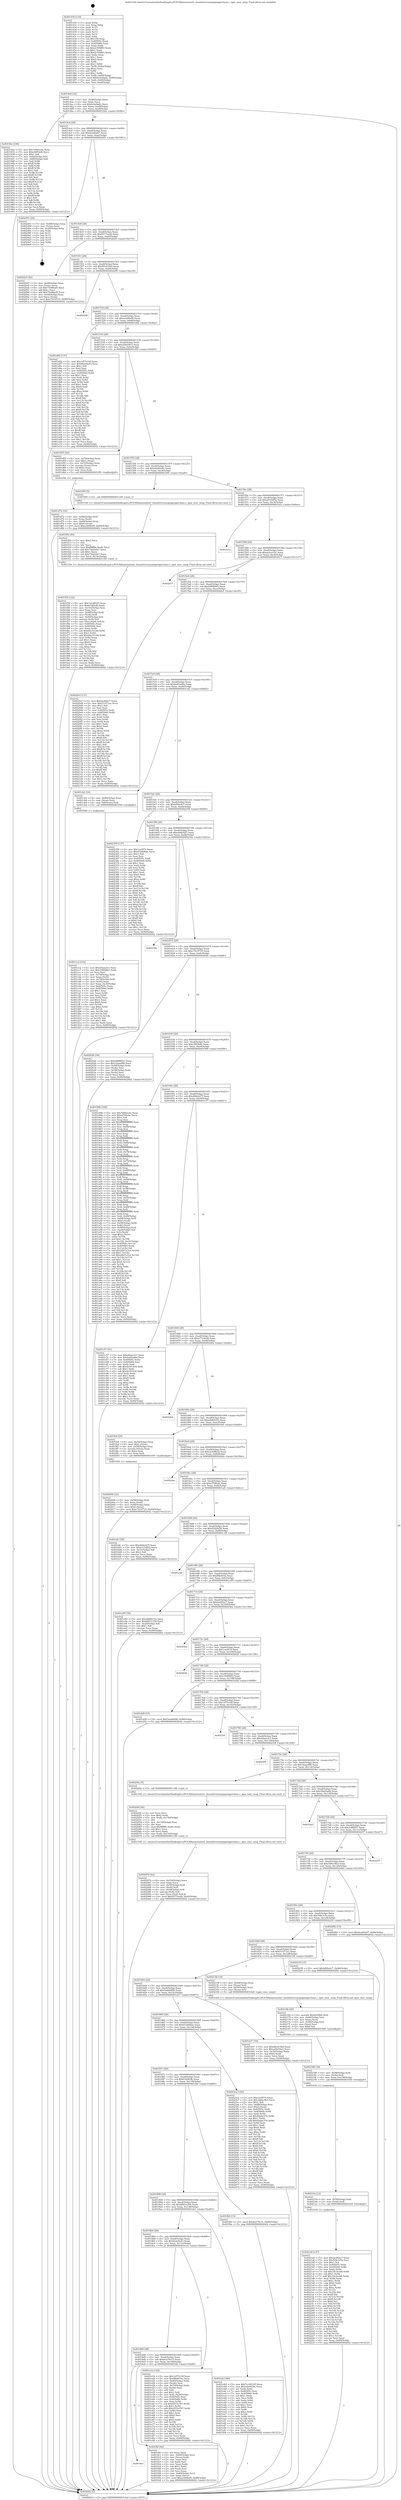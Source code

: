 digraph "0x401430" {
  label = "0x401430 (/mnt/c/Users/mathe/Desktop/tcc/POCII/binaries/extr_linuxdriversacpiapeiapei-base.c_apei_exec_noop_Final-ollvm.out::main(0))"
  labelloc = "t"
  node[shape=record]

  Entry [label="",width=0.3,height=0.3,shape=circle,fillcolor=black,style=filled]
  "0x4014a4" [label="{
     0x4014a4 [32]\l
     | [instrs]\l
     &nbsp;&nbsp;0x4014a4 \<+6\>: mov -0x90(%rbp),%eax\l
     &nbsp;&nbsp;0x4014aa \<+2\>: mov %eax,%ecx\l
     &nbsp;&nbsp;0x4014ac \<+6\>: sub $0x8c4e9ad2,%ecx\l
     &nbsp;&nbsp;0x4014b2 \<+6\>: mov %eax,-0xa4(%rbp)\l
     &nbsp;&nbsp;0x4014b8 \<+6\>: mov %ecx,-0xa8(%rbp)\l
     &nbsp;&nbsp;0x4014be \<+6\>: je 000000000040192e \<main+0x4fe\>\l
  }"]
  "0x40192e" [label="{
     0x40192e [106]\l
     | [instrs]\l
     &nbsp;&nbsp;0x40192e \<+5\>: mov $0x7d90ecda,%eax\l
     &nbsp;&nbsp;0x401933 \<+5\>: mov $0xcfdf54d6,%ecx\l
     &nbsp;&nbsp;0x401938 \<+2\>: mov $0x1,%dl\l
     &nbsp;&nbsp;0x40193a \<+7\>: mov -0x8a(%rbp),%sil\l
     &nbsp;&nbsp;0x401941 \<+7\>: mov -0x89(%rbp),%dil\l
     &nbsp;&nbsp;0x401948 \<+3\>: mov %sil,%r8b\l
     &nbsp;&nbsp;0x40194b \<+4\>: xor $0xff,%r8b\l
     &nbsp;&nbsp;0x40194f \<+3\>: mov %dil,%r9b\l
     &nbsp;&nbsp;0x401952 \<+4\>: xor $0xff,%r9b\l
     &nbsp;&nbsp;0x401956 \<+3\>: xor $0x1,%dl\l
     &nbsp;&nbsp;0x401959 \<+3\>: mov %r8b,%r10b\l
     &nbsp;&nbsp;0x40195c \<+4\>: and $0xff,%r10b\l
     &nbsp;&nbsp;0x401960 \<+3\>: and %dl,%sil\l
     &nbsp;&nbsp;0x401963 \<+3\>: mov %r9b,%r11b\l
     &nbsp;&nbsp;0x401966 \<+4\>: and $0xff,%r11b\l
     &nbsp;&nbsp;0x40196a \<+3\>: and %dl,%dil\l
     &nbsp;&nbsp;0x40196d \<+3\>: or %sil,%r10b\l
     &nbsp;&nbsp;0x401970 \<+3\>: or %dil,%r11b\l
     &nbsp;&nbsp;0x401973 \<+3\>: xor %r11b,%r10b\l
     &nbsp;&nbsp;0x401976 \<+3\>: or %r9b,%r8b\l
     &nbsp;&nbsp;0x401979 \<+4\>: xor $0xff,%r8b\l
     &nbsp;&nbsp;0x40197d \<+3\>: or $0x1,%dl\l
     &nbsp;&nbsp;0x401980 \<+3\>: and %dl,%r8b\l
     &nbsp;&nbsp;0x401983 \<+3\>: or %r8b,%r10b\l
     &nbsp;&nbsp;0x401986 \<+4\>: test $0x1,%r10b\l
     &nbsp;&nbsp;0x40198a \<+3\>: cmovne %ecx,%eax\l
     &nbsp;&nbsp;0x40198d \<+6\>: mov %eax,-0x90(%rbp)\l
     &nbsp;&nbsp;0x401993 \<+5\>: jmp 0000000000402642 \<main+0x1212\>\l
  }"]
  "0x4014c4" [label="{
     0x4014c4 [28]\l
     | [instrs]\l
     &nbsp;&nbsp;0x4014c4 \<+5\>: jmp 00000000004014c9 \<main+0x99\>\l
     &nbsp;&nbsp;0x4014c9 \<+6\>: mov -0xa4(%rbp),%eax\l
     &nbsp;&nbsp;0x4014cf \<+5\>: sub $0x8ca902d7,%eax\l
     &nbsp;&nbsp;0x4014d4 \<+6\>: mov %eax,-0xac(%rbp)\l
     &nbsp;&nbsp;0x4014da \<+6\>: je 0000000000402491 \<main+0x1061\>\l
  }"]
  "0x402642" [label="{
     0x402642 [5]\l
     | [instrs]\l
     &nbsp;&nbsp;0x402642 \<+5\>: jmp 00000000004014a4 \<main+0x74\>\l
  }"]
  "0x401430" [label="{
     0x401430 [116]\l
     | [instrs]\l
     &nbsp;&nbsp;0x401430 \<+1\>: push %rbp\l
     &nbsp;&nbsp;0x401431 \<+3\>: mov %rsp,%rbp\l
     &nbsp;&nbsp;0x401434 \<+2\>: push %r15\l
     &nbsp;&nbsp;0x401436 \<+2\>: push %r14\l
     &nbsp;&nbsp;0x401438 \<+2\>: push %r13\l
     &nbsp;&nbsp;0x40143a \<+2\>: push %r12\l
     &nbsp;&nbsp;0x40143c \<+1\>: push %rbx\l
     &nbsp;&nbsp;0x40143d \<+7\>: sub $0x158,%rsp\l
     &nbsp;&nbsp;0x401444 \<+7\>: mov 0x40505c,%eax\l
     &nbsp;&nbsp;0x40144b \<+7\>: mov 0x405060,%ecx\l
     &nbsp;&nbsp;0x401452 \<+2\>: mov %eax,%edx\l
     &nbsp;&nbsp;0x401454 \<+6\>: sub $0x2c509f83,%edx\l
     &nbsp;&nbsp;0x40145a \<+3\>: sub $0x1,%edx\l
     &nbsp;&nbsp;0x40145d \<+6\>: add $0x2c509f83,%edx\l
     &nbsp;&nbsp;0x401463 \<+3\>: imul %edx,%eax\l
     &nbsp;&nbsp;0x401466 \<+3\>: and $0x1,%eax\l
     &nbsp;&nbsp;0x401469 \<+3\>: cmp $0x0,%eax\l
     &nbsp;&nbsp;0x40146c \<+4\>: sete %r8b\l
     &nbsp;&nbsp;0x401470 \<+4\>: and $0x1,%r8b\l
     &nbsp;&nbsp;0x401474 \<+7\>: mov %r8b,-0x8a(%rbp)\l
     &nbsp;&nbsp;0x40147b \<+3\>: cmp $0xa,%ecx\l
     &nbsp;&nbsp;0x40147e \<+4\>: setl %r8b\l
     &nbsp;&nbsp;0x401482 \<+4\>: and $0x1,%r8b\l
     &nbsp;&nbsp;0x401486 \<+7\>: mov %r8b,-0x89(%rbp)\l
     &nbsp;&nbsp;0x40148d \<+10\>: movl $0x8c4e9ad2,-0x90(%rbp)\l
     &nbsp;&nbsp;0x401497 \<+6\>: mov %edi,-0x94(%rbp)\l
     &nbsp;&nbsp;0x40149d \<+7\>: mov %rsi,-0xa0(%rbp)\l
  }"]
  Exit [label="",width=0.3,height=0.3,shape=circle,fillcolor=black,style=filled,peripheries=2]
  "0x402491" [label="{
     0x402491 [24]\l
     | [instrs]\l
     &nbsp;&nbsp;0x402491 \<+7\>: mov -0x88(%rbp),%rax\l
     &nbsp;&nbsp;0x402498 \<+2\>: mov (%rax),%eax\l
     &nbsp;&nbsp;0x40249a \<+4\>: lea -0x28(%rbp),%rsp\l
     &nbsp;&nbsp;0x40249e \<+1\>: pop %rbx\l
     &nbsp;&nbsp;0x40249f \<+2\>: pop %r12\l
     &nbsp;&nbsp;0x4024a1 \<+2\>: pop %r13\l
     &nbsp;&nbsp;0x4024a3 \<+2\>: pop %r14\l
     &nbsp;&nbsp;0x4024a5 \<+2\>: pop %r15\l
     &nbsp;&nbsp;0x4024a7 \<+1\>: pop %rbp\l
     &nbsp;&nbsp;0x4024a8 \<+1\>: ret\l
  }"]
  "0x4014e0" [label="{
     0x4014e0 [28]\l
     | [instrs]\l
     &nbsp;&nbsp;0x4014e0 \<+5\>: jmp 00000000004014e5 \<main+0xb5\>\l
     &nbsp;&nbsp;0x4014e5 \<+6\>: mov -0xa4(%rbp),%eax\l
     &nbsp;&nbsp;0x4014eb \<+5\>: sub $0x9577ee2b,%eax\l
     &nbsp;&nbsp;0x4014f0 \<+6\>: mov %eax,-0xb0(%rbp)\l
     &nbsp;&nbsp;0x4014f6 \<+6\>: je 00000000004020a5 \<main+0xc75\>\l
  }"]
  "0x4021a6" [label="{
     0x4021a6 [147]\l
     | [instrs]\l
     &nbsp;&nbsp;0x4021a6 \<+5\>: mov $0xfac892c7,%eax\l
     &nbsp;&nbsp;0x4021ab \<+5\>: mov $0x50fe3c5a,%esi\l
     &nbsp;&nbsp;0x4021b0 \<+2\>: mov $0x1,%cl\l
     &nbsp;&nbsp;0x4021b2 \<+7\>: mov 0x40505c,%edx\l
     &nbsp;&nbsp;0x4021b9 \<+8\>: mov 0x405060,%r8d\l
     &nbsp;&nbsp;0x4021c1 \<+3\>: mov %edx,%r9d\l
     &nbsp;&nbsp;0x4021c4 \<+7\>: sub $0x18c3ecb8,%r9d\l
     &nbsp;&nbsp;0x4021cb \<+4\>: sub $0x1,%r9d\l
     &nbsp;&nbsp;0x4021cf \<+7\>: add $0x18c3ecb8,%r9d\l
     &nbsp;&nbsp;0x4021d6 \<+4\>: imul %r9d,%edx\l
     &nbsp;&nbsp;0x4021da \<+3\>: and $0x1,%edx\l
     &nbsp;&nbsp;0x4021dd \<+3\>: cmp $0x0,%edx\l
     &nbsp;&nbsp;0x4021e0 \<+4\>: sete %r10b\l
     &nbsp;&nbsp;0x4021e4 \<+4\>: cmp $0xa,%r8d\l
     &nbsp;&nbsp;0x4021e8 \<+4\>: setl %r11b\l
     &nbsp;&nbsp;0x4021ec \<+3\>: mov %r10b,%bl\l
     &nbsp;&nbsp;0x4021ef \<+3\>: xor $0xff,%bl\l
     &nbsp;&nbsp;0x4021f2 \<+3\>: mov %r11b,%r14b\l
     &nbsp;&nbsp;0x4021f5 \<+4\>: xor $0xff,%r14b\l
     &nbsp;&nbsp;0x4021f9 \<+3\>: xor $0x0,%cl\l
     &nbsp;&nbsp;0x4021fc \<+3\>: mov %bl,%r15b\l
     &nbsp;&nbsp;0x4021ff \<+4\>: and $0x0,%r15b\l
     &nbsp;&nbsp;0x402203 \<+3\>: and %cl,%r10b\l
     &nbsp;&nbsp;0x402206 \<+3\>: mov %r14b,%r12b\l
     &nbsp;&nbsp;0x402209 \<+4\>: and $0x0,%r12b\l
     &nbsp;&nbsp;0x40220d \<+3\>: and %cl,%r11b\l
     &nbsp;&nbsp;0x402210 \<+3\>: or %r10b,%r15b\l
     &nbsp;&nbsp;0x402213 \<+3\>: or %r11b,%r12b\l
     &nbsp;&nbsp;0x402216 \<+3\>: xor %r12b,%r15b\l
     &nbsp;&nbsp;0x402219 \<+3\>: or %r14b,%bl\l
     &nbsp;&nbsp;0x40221c \<+3\>: xor $0xff,%bl\l
     &nbsp;&nbsp;0x40221f \<+3\>: or $0x0,%cl\l
     &nbsp;&nbsp;0x402222 \<+2\>: and %cl,%bl\l
     &nbsp;&nbsp;0x402224 \<+3\>: or %bl,%r15b\l
     &nbsp;&nbsp;0x402227 \<+4\>: test $0x1,%r15b\l
     &nbsp;&nbsp;0x40222b \<+3\>: cmovne %esi,%eax\l
     &nbsp;&nbsp;0x40222e \<+6\>: mov %eax,-0x90(%rbp)\l
     &nbsp;&nbsp;0x402234 \<+5\>: jmp 0000000000402642 \<main+0x1212\>\l
  }"]
  "0x4020a5" [label="{
     0x4020a5 [42]\l
     | [instrs]\l
     &nbsp;&nbsp;0x4020a5 \<+4\>: mov -0x48(%rbp),%rax\l
     &nbsp;&nbsp;0x4020a9 \<+2\>: mov (%rax),%ecx\l
     &nbsp;&nbsp;0x4020ab \<+6\>: sub $0x75e98ad5,%ecx\l
     &nbsp;&nbsp;0x4020b1 \<+3\>: add $0x1,%ecx\l
     &nbsp;&nbsp;0x4020b4 \<+6\>: add $0x75e98ad5,%ecx\l
     &nbsp;&nbsp;0x4020ba \<+4\>: mov -0x48(%rbp),%rax\l
     &nbsp;&nbsp;0x4020be \<+2\>: mov %ecx,(%rax)\l
     &nbsp;&nbsp;0x4020c0 \<+10\>: movl $0xc7b19735,-0x90(%rbp)\l
     &nbsp;&nbsp;0x4020ca \<+5\>: jmp 0000000000402642 \<main+0x1212\>\l
  }"]
  "0x4014fc" [label="{
     0x4014fc [28]\l
     | [instrs]\l
     &nbsp;&nbsp;0x4014fc \<+5\>: jmp 0000000000401501 \<main+0xd1\>\l
     &nbsp;&nbsp;0x401501 \<+6\>: mov -0xa4(%rbp),%eax\l
     &nbsp;&nbsp;0x401507 \<+5\>: sub $0x99c419e0,%eax\l
     &nbsp;&nbsp;0x40150c \<+6\>: mov %eax,-0xb4(%rbp)\l
     &nbsp;&nbsp;0x401512 \<+6\>: je 0000000000402248 \<main+0xe18\>\l
  }"]
  "0x40219a" [label="{
     0x40219a [12]\l
     | [instrs]\l
     &nbsp;&nbsp;0x40219a \<+4\>: mov -0x50(%rbp),%rdi\l
     &nbsp;&nbsp;0x40219e \<+3\>: mov (%rdi),%rdi\l
     &nbsp;&nbsp;0x4021a1 \<+5\>: call 0000000000401030 \<free@plt\>\l
     | [calls]\l
     &nbsp;&nbsp;0x401030 \{1\} (unknown)\l
  }"]
  "0x402248" [label="{
     0x402248\l
  }", style=dashed]
  "0x401518" [label="{
     0x401518 [28]\l
     | [instrs]\l
     &nbsp;&nbsp;0x401518 \<+5\>: jmp 000000000040151d \<main+0xed\>\l
     &nbsp;&nbsp;0x40151d \<+6\>: mov -0xa4(%rbp),%eax\l
     &nbsp;&nbsp;0x401523 \<+5\>: sub $0xa1b06ef9,%eax\l
     &nbsp;&nbsp;0x401528 \<+6\>: mov %eax,-0xb8(%rbp)\l
     &nbsp;&nbsp;0x40152e \<+6\>: je 0000000000401d92 \<main+0x962\>\l
  }"]
  "0x402188" [label="{
     0x402188 [18]\l
     | [instrs]\l
     &nbsp;&nbsp;0x402188 \<+4\>: mov -0x68(%rbp),%rdi\l
     &nbsp;&nbsp;0x40218c \<+3\>: mov (%rdi),%rdi\l
     &nbsp;&nbsp;0x40218f \<+6\>: mov %eax,-0x158(%rbp)\l
     &nbsp;&nbsp;0x402195 \<+5\>: call 0000000000401030 \<free@plt\>\l
     | [calls]\l
     &nbsp;&nbsp;0x401030 \{1\} (unknown)\l
  }"]
  "0x401d92" [label="{
     0x401d92 [137]\l
     | [instrs]\l
     &nbsp;&nbsp;0x401d92 \<+5\>: mov $0x1d57e16f,%eax\l
     &nbsp;&nbsp;0x401d97 \<+5\>: mov $0x6b2e9a43,%ecx\l
     &nbsp;&nbsp;0x401d9c \<+2\>: mov $0x1,%dl\l
     &nbsp;&nbsp;0x401d9e \<+2\>: xor %esi,%esi\l
     &nbsp;&nbsp;0x401da0 \<+7\>: mov 0x40505c,%edi\l
     &nbsp;&nbsp;0x401da7 \<+8\>: mov 0x405060,%r8d\l
     &nbsp;&nbsp;0x401daf \<+3\>: sub $0x1,%esi\l
     &nbsp;&nbsp;0x401db2 \<+3\>: mov %edi,%r9d\l
     &nbsp;&nbsp;0x401db5 \<+3\>: add %esi,%r9d\l
     &nbsp;&nbsp;0x401db8 \<+4\>: imul %r9d,%edi\l
     &nbsp;&nbsp;0x401dbc \<+3\>: and $0x1,%edi\l
     &nbsp;&nbsp;0x401dbf \<+3\>: cmp $0x0,%edi\l
     &nbsp;&nbsp;0x401dc2 \<+4\>: sete %r10b\l
     &nbsp;&nbsp;0x401dc6 \<+4\>: cmp $0xa,%r8d\l
     &nbsp;&nbsp;0x401dca \<+4\>: setl %r11b\l
     &nbsp;&nbsp;0x401dce \<+3\>: mov %r10b,%bl\l
     &nbsp;&nbsp;0x401dd1 \<+3\>: xor $0xff,%bl\l
     &nbsp;&nbsp;0x401dd4 \<+3\>: mov %r11b,%r14b\l
     &nbsp;&nbsp;0x401dd7 \<+4\>: xor $0xff,%r14b\l
     &nbsp;&nbsp;0x401ddb \<+3\>: xor $0x0,%dl\l
     &nbsp;&nbsp;0x401dde \<+3\>: mov %bl,%r15b\l
     &nbsp;&nbsp;0x401de1 \<+4\>: and $0x0,%r15b\l
     &nbsp;&nbsp;0x401de5 \<+3\>: and %dl,%r10b\l
     &nbsp;&nbsp;0x401de8 \<+3\>: mov %r14b,%r12b\l
     &nbsp;&nbsp;0x401deb \<+4\>: and $0x0,%r12b\l
     &nbsp;&nbsp;0x401def \<+3\>: and %dl,%r11b\l
     &nbsp;&nbsp;0x401df2 \<+3\>: or %r10b,%r15b\l
     &nbsp;&nbsp;0x401df5 \<+3\>: or %r11b,%r12b\l
     &nbsp;&nbsp;0x401df8 \<+3\>: xor %r12b,%r15b\l
     &nbsp;&nbsp;0x401dfb \<+3\>: or %r14b,%bl\l
     &nbsp;&nbsp;0x401dfe \<+3\>: xor $0xff,%bl\l
     &nbsp;&nbsp;0x401e01 \<+3\>: or $0x0,%dl\l
     &nbsp;&nbsp;0x401e04 \<+2\>: and %dl,%bl\l
     &nbsp;&nbsp;0x401e06 \<+3\>: or %bl,%r15b\l
     &nbsp;&nbsp;0x401e09 \<+4\>: test $0x1,%r15b\l
     &nbsp;&nbsp;0x401e0d \<+3\>: cmovne %ecx,%eax\l
     &nbsp;&nbsp;0x401e10 \<+6\>: mov %eax,-0x90(%rbp)\l
     &nbsp;&nbsp;0x401e16 \<+5\>: jmp 0000000000402642 \<main+0x1212\>\l
  }"]
  "0x401534" [label="{
     0x401534 [28]\l
     | [instrs]\l
     &nbsp;&nbsp;0x401534 \<+5\>: jmp 0000000000401539 \<main+0x109\>\l
     &nbsp;&nbsp;0x401539 \<+6\>: mov -0xa4(%rbp),%eax\l
     &nbsp;&nbsp;0x40153f \<+5\>: sub $0xa29e54e3,%eax\l
     &nbsp;&nbsp;0x401544 \<+6\>: mov %eax,-0xbc(%rbp)\l
     &nbsp;&nbsp;0x40154a \<+6\>: je 0000000000401d55 \<main+0x925\>\l
  }"]
  "0x40216b" [label="{
     0x40216b [29]\l
     | [instrs]\l
     &nbsp;&nbsp;0x40216b \<+10\>: movabs $0x4030b6,%rdi\l
     &nbsp;&nbsp;0x402175 \<+4\>: mov -0x40(%rbp),%rsi\l
     &nbsp;&nbsp;0x402179 \<+2\>: mov %eax,(%rsi)\l
     &nbsp;&nbsp;0x40217b \<+4\>: mov -0x40(%rbp),%rsi\l
     &nbsp;&nbsp;0x40217f \<+2\>: mov (%rsi),%esi\l
     &nbsp;&nbsp;0x402181 \<+2\>: mov $0x0,%al\l
     &nbsp;&nbsp;0x402183 \<+5\>: call 0000000000401040 \<printf@plt\>\l
     | [calls]\l
     &nbsp;&nbsp;0x401040 \{1\} (unknown)\l
  }"]
  "0x401d55" [label="{
     0x401d55 [29]\l
     | [instrs]\l
     &nbsp;&nbsp;0x401d55 \<+4\>: mov -0x70(%rbp),%rax\l
     &nbsp;&nbsp;0x401d59 \<+6\>: movl $0x1,(%rax)\l
     &nbsp;&nbsp;0x401d5f \<+4\>: mov -0x70(%rbp),%rax\l
     &nbsp;&nbsp;0x401d63 \<+3\>: movslq (%rax),%rax\l
     &nbsp;&nbsp;0x401d66 \<+4\>: shl $0x2,%rax\l
     &nbsp;&nbsp;0x401d6a \<+3\>: mov %rax,%rdi\l
     &nbsp;&nbsp;0x401d6d \<+5\>: call 0000000000401050 \<malloc@plt\>\l
     | [calls]\l
     &nbsp;&nbsp;0x401050 \{1\} (unknown)\l
  }"]
  "0x401550" [label="{
     0x401550 [28]\l
     | [instrs]\l
     &nbsp;&nbsp;0x401550 \<+5\>: jmp 0000000000401555 \<main+0x125\>\l
     &nbsp;&nbsp;0x401555 \<+6\>: mov -0xa4(%rbp),%eax\l
     &nbsp;&nbsp;0x40155b \<+5\>: sub $0xa4a6429c,%eax\l
     &nbsp;&nbsp;0x401560 \<+6\>: mov %eax,-0xc0(%rbp)\l
     &nbsp;&nbsp;0x401566 \<+6\>: je 0000000000401f09 \<main+0xad9\>\l
  }"]
  "0x40207b" [label="{
     0x40207b [42]\l
     | [instrs]\l
     &nbsp;&nbsp;0x40207b \<+6\>: mov -0x154(%rbp),%ecx\l
     &nbsp;&nbsp;0x402081 \<+3\>: imul %eax,%ecx\l
     &nbsp;&nbsp;0x402084 \<+4\>: mov -0x50(%rbp),%rdi\l
     &nbsp;&nbsp;0x402088 \<+3\>: mov (%rdi),%rdi\l
     &nbsp;&nbsp;0x40208b \<+4\>: mov -0x48(%rbp),%r8\l
     &nbsp;&nbsp;0x40208f \<+3\>: movslq (%r8),%r8\l
     &nbsp;&nbsp;0x402092 \<+4\>: mov %ecx,(%rdi,%r8,4)\l
     &nbsp;&nbsp;0x402096 \<+10\>: movl $0x9577ee2b,-0x90(%rbp)\l
     &nbsp;&nbsp;0x4020a0 \<+5\>: jmp 0000000000402642 \<main+0x1212\>\l
  }"]
  "0x401f09" [label="{
     0x401f09 [5]\l
     | [instrs]\l
     &nbsp;&nbsp;0x401f09 \<+5\>: call 0000000000401160 \<next_i\>\l
     | [calls]\l
     &nbsp;&nbsp;0x401160 \{1\} (/mnt/c/Users/mathe/Desktop/tcc/POCII/binaries/extr_linuxdriversacpiapeiapei-base.c_apei_exec_noop_Final-ollvm.out::next_i)\l
  }"]
  "0x40156c" [label="{
     0x40156c [28]\l
     | [instrs]\l
     &nbsp;&nbsp;0x40156c \<+5\>: jmp 0000000000401571 \<main+0x141\>\l
     &nbsp;&nbsp;0x401571 \<+6\>: mov -0xa4(%rbp),%eax\l
     &nbsp;&nbsp;0x401577 \<+5\>: sub $0xa515df52,%eax\l
     &nbsp;&nbsp;0x40157c \<+6\>: mov %eax,-0xc4(%rbp)\l
     &nbsp;&nbsp;0x401582 \<+6\>: je 0000000000401b1a \<main+0x6ea\>\l
  }"]
  "0x40204f" [label="{
     0x40204f [44]\l
     | [instrs]\l
     &nbsp;&nbsp;0x40204f \<+2\>: xor %ecx,%ecx\l
     &nbsp;&nbsp;0x402051 \<+5\>: mov $0x2,%edx\l
     &nbsp;&nbsp;0x402056 \<+6\>: mov %edx,-0x150(%rbp)\l
     &nbsp;&nbsp;0x40205c \<+1\>: cltd\l
     &nbsp;&nbsp;0x40205d \<+6\>: mov -0x150(%rbp),%esi\l
     &nbsp;&nbsp;0x402063 \<+2\>: idiv %esi\l
     &nbsp;&nbsp;0x402065 \<+6\>: imul $0xfffffffe,%edx,%edx\l
     &nbsp;&nbsp;0x40206b \<+3\>: sub $0x1,%ecx\l
     &nbsp;&nbsp;0x40206e \<+2\>: sub %ecx,%edx\l
     &nbsp;&nbsp;0x402070 \<+6\>: mov %edx,-0x154(%rbp)\l
     &nbsp;&nbsp;0x402076 \<+5\>: call 0000000000401160 \<next_i\>\l
     | [calls]\l
     &nbsp;&nbsp;0x401160 \{1\} (/mnt/c/Users/mathe/Desktop/tcc/POCII/binaries/extr_linuxdriversacpiapeiapei-base.c_apei_exec_noop_Final-ollvm.out::next_i)\l
  }"]
  "0x401b1a" [label="{
     0x401b1a\l
  }", style=dashed]
  "0x401588" [label="{
     0x401588 [28]\l
     | [instrs]\l
     &nbsp;&nbsp;0x401588 \<+5\>: jmp 000000000040158d \<main+0x15d\>\l
     &nbsp;&nbsp;0x40158d \<+6\>: mov -0xa4(%rbp),%eax\l
     &nbsp;&nbsp;0x401593 \<+5\>: sub $0xae2ca1b1,%eax\l
     &nbsp;&nbsp;0x401598 \<+6\>: mov %eax,-0xc8(%rbp)\l
     &nbsp;&nbsp;0x40159e \<+6\>: je 0000000000402617 \<main+0x11e7\>\l
  }"]
  "0x402006" [label="{
     0x402006 [32]\l
     | [instrs]\l
     &nbsp;&nbsp;0x402006 \<+4\>: mov -0x50(%rbp),%rdi\l
     &nbsp;&nbsp;0x40200a \<+3\>: mov %rax,(%rdi)\l
     &nbsp;&nbsp;0x40200d \<+4\>: mov -0x48(%rbp),%rax\l
     &nbsp;&nbsp;0x402011 \<+6\>: movl $0x0,(%rax)\l
     &nbsp;&nbsp;0x402017 \<+10\>: movl $0xc7b19735,-0x90(%rbp)\l
     &nbsp;&nbsp;0x402021 \<+5\>: jmp 0000000000402642 \<main+0x1212\>\l
  }"]
  "0x402617" [label="{
     0x402617\l
  }", style=dashed]
  "0x4015a4" [label="{
     0x4015a4 [28]\l
     | [instrs]\l
     &nbsp;&nbsp;0x4015a4 \<+5\>: jmp 00000000004015a9 \<main+0x179\>\l
     &nbsp;&nbsp;0x4015a9 \<+6\>: mov -0xa4(%rbp),%eax\l
     &nbsp;&nbsp;0x4015af \<+5\>: sub $0xb88f8493,%eax\l
     &nbsp;&nbsp;0x4015b4 \<+6\>: mov %eax,-0xcc(%rbp)\l
     &nbsp;&nbsp;0x4015ba \<+6\>: je 00000000004020cf \<main+0xc9f\>\l
  }"]
  "0x4018ec" [label="{
     0x4018ec\l
  }", style=dashed]
  "0x4020cf" [label="{
     0x4020cf [137]\l
     | [instrs]\l
     &nbsp;&nbsp;0x4020cf \<+5\>: mov $0xfac892c7,%eax\l
     &nbsp;&nbsp;0x4020d4 \<+5\>: mov $0x531f71ec,%ecx\l
     &nbsp;&nbsp;0x4020d9 \<+2\>: mov $0x1,%dl\l
     &nbsp;&nbsp;0x4020db \<+2\>: xor %esi,%esi\l
     &nbsp;&nbsp;0x4020dd \<+7\>: mov 0x40505c,%edi\l
     &nbsp;&nbsp;0x4020e4 \<+8\>: mov 0x405060,%r8d\l
     &nbsp;&nbsp;0x4020ec \<+3\>: sub $0x1,%esi\l
     &nbsp;&nbsp;0x4020ef \<+3\>: mov %edi,%r9d\l
     &nbsp;&nbsp;0x4020f2 \<+3\>: add %esi,%r9d\l
     &nbsp;&nbsp;0x4020f5 \<+4\>: imul %r9d,%edi\l
     &nbsp;&nbsp;0x4020f9 \<+3\>: and $0x1,%edi\l
     &nbsp;&nbsp;0x4020fc \<+3\>: cmp $0x0,%edi\l
     &nbsp;&nbsp;0x4020ff \<+4\>: sete %r10b\l
     &nbsp;&nbsp;0x402103 \<+4\>: cmp $0xa,%r8d\l
     &nbsp;&nbsp;0x402107 \<+4\>: setl %r11b\l
     &nbsp;&nbsp;0x40210b \<+3\>: mov %r10b,%bl\l
     &nbsp;&nbsp;0x40210e \<+3\>: xor $0xff,%bl\l
     &nbsp;&nbsp;0x402111 \<+3\>: mov %r11b,%r14b\l
     &nbsp;&nbsp;0x402114 \<+4\>: xor $0xff,%r14b\l
     &nbsp;&nbsp;0x402118 \<+3\>: xor $0x1,%dl\l
     &nbsp;&nbsp;0x40211b \<+3\>: mov %bl,%r15b\l
     &nbsp;&nbsp;0x40211e \<+4\>: and $0xff,%r15b\l
     &nbsp;&nbsp;0x402122 \<+3\>: and %dl,%r10b\l
     &nbsp;&nbsp;0x402125 \<+3\>: mov %r14b,%r12b\l
     &nbsp;&nbsp;0x402128 \<+4\>: and $0xff,%r12b\l
     &nbsp;&nbsp;0x40212c \<+3\>: and %dl,%r11b\l
     &nbsp;&nbsp;0x40212f \<+3\>: or %r10b,%r15b\l
     &nbsp;&nbsp;0x402132 \<+3\>: or %r11b,%r12b\l
     &nbsp;&nbsp;0x402135 \<+3\>: xor %r12b,%r15b\l
     &nbsp;&nbsp;0x402138 \<+3\>: or %r14b,%bl\l
     &nbsp;&nbsp;0x40213b \<+3\>: xor $0xff,%bl\l
     &nbsp;&nbsp;0x40213e \<+3\>: or $0x1,%dl\l
     &nbsp;&nbsp;0x402141 \<+2\>: and %dl,%bl\l
     &nbsp;&nbsp;0x402143 \<+3\>: or %bl,%r15b\l
     &nbsp;&nbsp;0x402146 \<+4\>: test $0x1,%r15b\l
     &nbsp;&nbsp;0x40214a \<+3\>: cmovne %ecx,%eax\l
     &nbsp;&nbsp;0x40214d \<+6\>: mov %eax,-0x90(%rbp)\l
     &nbsp;&nbsp;0x402153 \<+5\>: jmp 0000000000402642 \<main+0x1212\>\l
  }"]
  "0x4015c0" [label="{
     0x4015c0 [28]\l
     | [instrs]\l
     &nbsp;&nbsp;0x4015c0 \<+5\>: jmp 00000000004015c5 \<main+0x195\>\l
     &nbsp;&nbsp;0x4015c5 \<+6\>: mov -0xa4(%rbp),%eax\l
     &nbsp;&nbsp;0x4015cb \<+5\>: sub $0xba95ed6a,%eax\l
     &nbsp;&nbsp;0x4015d0 \<+6\>: mov %eax,-0xd0(%rbp)\l
     &nbsp;&nbsp;0x4015d6 \<+6\>: je 0000000000401cb2 \<main+0x882\>\l
  }"]
  "0x401fbf" [label="{
     0x401fbf [42]\l
     | [instrs]\l
     &nbsp;&nbsp;0x401fbf \<+2\>: xor %eax,%eax\l
     &nbsp;&nbsp;0x401fc1 \<+4\>: mov -0x60(%rbp),%rcx\l
     &nbsp;&nbsp;0x401fc5 \<+2\>: mov (%rcx),%edx\l
     &nbsp;&nbsp;0x401fc7 \<+2\>: mov %eax,%esi\l
     &nbsp;&nbsp;0x401fc9 \<+2\>: sub %edx,%esi\l
     &nbsp;&nbsp;0x401fcb \<+2\>: mov %eax,%edx\l
     &nbsp;&nbsp;0x401fcd \<+3\>: sub $0x1,%edx\l
     &nbsp;&nbsp;0x401fd0 \<+2\>: add %edx,%esi\l
     &nbsp;&nbsp;0x401fd2 \<+2\>: sub %esi,%eax\l
     &nbsp;&nbsp;0x401fd4 \<+4\>: mov -0x60(%rbp),%rcx\l
     &nbsp;&nbsp;0x401fd8 \<+2\>: mov %eax,(%rcx)\l
     &nbsp;&nbsp;0x401fda \<+10\>: movl $0xa1b06ef9,-0x90(%rbp)\l
     &nbsp;&nbsp;0x401fe4 \<+5\>: jmp 0000000000402642 \<main+0x1212\>\l
  }"]
  "0x401cb2" [label="{
     0x401cb2 [16]\l
     | [instrs]\l
     &nbsp;&nbsp;0x401cb2 \<+4\>: mov -0x80(%rbp),%rax\l
     &nbsp;&nbsp;0x401cb6 \<+3\>: mov (%rax),%rax\l
     &nbsp;&nbsp;0x401cb9 \<+4\>: mov 0x8(%rax),%rdi\l
     &nbsp;&nbsp;0x401cbd \<+5\>: call 0000000000401060 \<atoi@plt\>\l
     | [calls]\l
     &nbsp;&nbsp;0x401060 \{1\} (unknown)\l
  }"]
  "0x4015dc" [label="{
     0x4015dc [28]\l
     | [instrs]\l
     &nbsp;&nbsp;0x4015dc \<+5\>: jmp 00000000004015e1 \<main+0x1b1\>\l
     &nbsp;&nbsp;0x4015e1 \<+6\>: mov -0xa4(%rbp),%eax\l
     &nbsp;&nbsp;0x4015e7 \<+5\>: sub $0xbf90e4c7,%eax\l
     &nbsp;&nbsp;0x4015ec \<+6\>: mov %eax,-0xd4(%rbp)\l
     &nbsp;&nbsp;0x4015f2 \<+6\>: je 0000000000402359 \<main+0xf29\>\l
  }"]
  "0x401f36" [label="{
     0x401f36 [122]\l
     | [instrs]\l
     &nbsp;&nbsp;0x401f36 \<+5\>: mov $0x7a1d8185,%ecx\l
     &nbsp;&nbsp;0x401f3b \<+5\>: mov $0x6326fcfb,%edx\l
     &nbsp;&nbsp;0x401f40 \<+6\>: mov -0x14c(%rbp),%esi\l
     &nbsp;&nbsp;0x401f46 \<+3\>: imul %eax,%esi\l
     &nbsp;&nbsp;0x401f49 \<+4\>: mov -0x68(%rbp),%rdi\l
     &nbsp;&nbsp;0x401f4d \<+3\>: mov (%rdi),%rdi\l
     &nbsp;&nbsp;0x401f50 \<+4\>: mov -0x60(%rbp),%r8\l
     &nbsp;&nbsp;0x401f54 \<+3\>: movslq (%r8),%r8\l
     &nbsp;&nbsp;0x401f57 \<+4\>: mov %esi,(%rdi,%r8,4)\l
     &nbsp;&nbsp;0x401f5b \<+7\>: mov 0x40505c,%eax\l
     &nbsp;&nbsp;0x401f62 \<+7\>: mov 0x405060,%esi\l
     &nbsp;&nbsp;0x401f69 \<+3\>: mov %eax,%r9d\l
     &nbsp;&nbsp;0x401f6c \<+7\>: sub $0x64e1b19d,%r9d\l
     &nbsp;&nbsp;0x401f73 \<+4\>: sub $0x1,%r9d\l
     &nbsp;&nbsp;0x401f77 \<+7\>: add $0x64e1b19d,%r9d\l
     &nbsp;&nbsp;0x401f7e \<+4\>: imul %r9d,%eax\l
     &nbsp;&nbsp;0x401f82 \<+3\>: and $0x1,%eax\l
     &nbsp;&nbsp;0x401f85 \<+3\>: cmp $0x0,%eax\l
     &nbsp;&nbsp;0x401f88 \<+4\>: sete %r10b\l
     &nbsp;&nbsp;0x401f8c \<+3\>: cmp $0xa,%esi\l
     &nbsp;&nbsp;0x401f8f \<+4\>: setl %r11b\l
     &nbsp;&nbsp;0x401f93 \<+3\>: mov %r10b,%bl\l
     &nbsp;&nbsp;0x401f96 \<+3\>: and %r11b,%bl\l
     &nbsp;&nbsp;0x401f99 \<+3\>: xor %r11b,%r10b\l
     &nbsp;&nbsp;0x401f9c \<+3\>: or %r10b,%bl\l
     &nbsp;&nbsp;0x401f9f \<+3\>: test $0x1,%bl\l
     &nbsp;&nbsp;0x401fa2 \<+3\>: cmovne %edx,%ecx\l
     &nbsp;&nbsp;0x401fa5 \<+6\>: mov %ecx,-0x90(%rbp)\l
     &nbsp;&nbsp;0x401fab \<+5\>: jmp 0000000000402642 \<main+0x1212\>\l
  }"]
  "0x402359" [label="{
     0x402359 [137]\l
     | [instrs]\l
     &nbsp;&nbsp;0x402359 \<+5\>: mov $0x1acf47d,%eax\l
     &nbsp;&nbsp;0x40235e \<+5\>: mov $0x61b490ae,%ecx\l
     &nbsp;&nbsp;0x402363 \<+2\>: mov $0x1,%dl\l
     &nbsp;&nbsp;0x402365 \<+2\>: xor %esi,%esi\l
     &nbsp;&nbsp;0x402367 \<+7\>: mov 0x40505c,%edi\l
     &nbsp;&nbsp;0x40236e \<+8\>: mov 0x405060,%r8d\l
     &nbsp;&nbsp;0x402376 \<+3\>: sub $0x1,%esi\l
     &nbsp;&nbsp;0x402379 \<+3\>: mov %edi,%r9d\l
     &nbsp;&nbsp;0x40237c \<+3\>: add %esi,%r9d\l
     &nbsp;&nbsp;0x40237f \<+4\>: imul %r9d,%edi\l
     &nbsp;&nbsp;0x402383 \<+3\>: and $0x1,%edi\l
     &nbsp;&nbsp;0x402386 \<+3\>: cmp $0x0,%edi\l
     &nbsp;&nbsp;0x402389 \<+4\>: sete %r10b\l
     &nbsp;&nbsp;0x40238d \<+4\>: cmp $0xa,%r8d\l
     &nbsp;&nbsp;0x402391 \<+4\>: setl %r11b\l
     &nbsp;&nbsp;0x402395 \<+3\>: mov %r10b,%bl\l
     &nbsp;&nbsp;0x402398 \<+3\>: xor $0xff,%bl\l
     &nbsp;&nbsp;0x40239b \<+3\>: mov %r11b,%r14b\l
     &nbsp;&nbsp;0x40239e \<+4\>: xor $0xff,%r14b\l
     &nbsp;&nbsp;0x4023a2 \<+3\>: xor $0x0,%dl\l
     &nbsp;&nbsp;0x4023a5 \<+3\>: mov %bl,%r15b\l
     &nbsp;&nbsp;0x4023a8 \<+4\>: and $0x0,%r15b\l
     &nbsp;&nbsp;0x4023ac \<+3\>: and %dl,%r10b\l
     &nbsp;&nbsp;0x4023af \<+3\>: mov %r14b,%r12b\l
     &nbsp;&nbsp;0x4023b2 \<+4\>: and $0x0,%r12b\l
     &nbsp;&nbsp;0x4023b6 \<+3\>: and %dl,%r11b\l
     &nbsp;&nbsp;0x4023b9 \<+3\>: or %r10b,%r15b\l
     &nbsp;&nbsp;0x4023bc \<+3\>: or %r11b,%r12b\l
     &nbsp;&nbsp;0x4023bf \<+3\>: xor %r12b,%r15b\l
     &nbsp;&nbsp;0x4023c2 \<+3\>: or %r14b,%bl\l
     &nbsp;&nbsp;0x4023c5 \<+3\>: xor $0xff,%bl\l
     &nbsp;&nbsp;0x4023c8 \<+3\>: or $0x0,%dl\l
     &nbsp;&nbsp;0x4023cb \<+2\>: and %dl,%bl\l
     &nbsp;&nbsp;0x4023cd \<+3\>: or %bl,%r15b\l
     &nbsp;&nbsp;0x4023d0 \<+4\>: test $0x1,%r15b\l
     &nbsp;&nbsp;0x4023d4 \<+3\>: cmovne %ecx,%eax\l
     &nbsp;&nbsp;0x4023d7 \<+6\>: mov %eax,-0x90(%rbp)\l
     &nbsp;&nbsp;0x4023dd \<+5\>: jmp 0000000000402642 \<main+0x1212\>\l
  }"]
  "0x4015f8" [label="{
     0x4015f8 [28]\l
     | [instrs]\l
     &nbsp;&nbsp;0x4015f8 \<+5\>: jmp 00000000004015fd \<main+0x1cd\>\l
     &nbsp;&nbsp;0x4015fd \<+6\>: mov -0xa4(%rbp),%eax\l
     &nbsp;&nbsp;0x401603 \<+5\>: sub $0xc60b52f7,%eax\l
     &nbsp;&nbsp;0x401608 \<+6\>: mov %eax,-0xd8(%rbp)\l
     &nbsp;&nbsp;0x40160e \<+6\>: je 000000000040234a \<main+0xf1a\>\l
  }"]
  "0x401f0e" [label="{
     0x401f0e [40]\l
     | [instrs]\l
     &nbsp;&nbsp;0x401f0e \<+5\>: mov $0x2,%ecx\l
     &nbsp;&nbsp;0x401f13 \<+1\>: cltd\l
     &nbsp;&nbsp;0x401f14 \<+2\>: idiv %ecx\l
     &nbsp;&nbsp;0x401f16 \<+6\>: imul $0xfffffffe,%edx,%ecx\l
     &nbsp;&nbsp;0x401f1c \<+6\>: add $0x73b22de7,%ecx\l
     &nbsp;&nbsp;0x401f22 \<+3\>: add $0x1,%ecx\l
     &nbsp;&nbsp;0x401f25 \<+6\>: sub $0x73b22de7,%ecx\l
     &nbsp;&nbsp;0x401f2b \<+6\>: mov %ecx,-0x14c(%rbp)\l
     &nbsp;&nbsp;0x401f31 \<+5\>: call 0000000000401160 \<next_i\>\l
     | [calls]\l
     &nbsp;&nbsp;0x401160 \{1\} (/mnt/c/Users/mathe/Desktop/tcc/POCII/binaries/extr_linuxdriversacpiapeiapei-base.c_apei_exec_noop_Final-ollvm.out::next_i)\l
  }"]
  "0x40234a" [label="{
     0x40234a\l
  }", style=dashed]
  "0x401614" [label="{
     0x401614 [28]\l
     | [instrs]\l
     &nbsp;&nbsp;0x401614 \<+5\>: jmp 0000000000401619 \<main+0x1e9\>\l
     &nbsp;&nbsp;0x401619 \<+6\>: mov -0xa4(%rbp),%eax\l
     &nbsp;&nbsp;0x40161f \<+5\>: sub $0xc7b19735,%eax\l
     &nbsp;&nbsp;0x401624 \<+6\>: mov %eax,-0xdc(%rbp)\l
     &nbsp;&nbsp;0x40162a \<+6\>: je 0000000000402026 \<main+0xbf6\>\l
  }"]
  "0x4018d0" [label="{
     0x4018d0 [28]\l
     | [instrs]\l
     &nbsp;&nbsp;0x4018d0 \<+5\>: jmp 00000000004018d5 \<main+0x4a5\>\l
     &nbsp;&nbsp;0x4018d5 \<+6\>: mov -0xa4(%rbp),%eax\l
     &nbsp;&nbsp;0x4018db \<+5\>: sub $0x6e279c15,%eax\l
     &nbsp;&nbsp;0x4018e0 \<+6\>: mov %eax,-0x140(%rbp)\l
     &nbsp;&nbsp;0x4018e6 \<+6\>: je 0000000000401fbf \<main+0xb8f\>\l
  }"]
  "0x402026" [label="{
     0x402026 [36]\l
     | [instrs]\l
     &nbsp;&nbsp;0x402026 \<+5\>: mov $0xb88f8493,%eax\l
     &nbsp;&nbsp;0x40202b \<+5\>: mov $0x32aaef96,%ecx\l
     &nbsp;&nbsp;0x402030 \<+4\>: mov -0x48(%rbp),%rdx\l
     &nbsp;&nbsp;0x402034 \<+2\>: mov (%rdx),%esi\l
     &nbsp;&nbsp;0x402036 \<+4\>: mov -0x58(%rbp),%rdx\l
     &nbsp;&nbsp;0x40203a \<+2\>: cmp (%rdx),%esi\l
     &nbsp;&nbsp;0x40203c \<+3\>: cmovl %ecx,%eax\l
     &nbsp;&nbsp;0x40203f \<+6\>: mov %eax,-0x90(%rbp)\l
     &nbsp;&nbsp;0x402045 \<+5\>: jmp 0000000000402642 \<main+0x1212\>\l
  }"]
  "0x401630" [label="{
     0x401630 [28]\l
     | [instrs]\l
     &nbsp;&nbsp;0x401630 \<+5\>: jmp 0000000000401635 \<main+0x205\>\l
     &nbsp;&nbsp;0x401635 \<+6\>: mov -0xa4(%rbp),%eax\l
     &nbsp;&nbsp;0x40163b \<+5\>: sub $0xcfdf54d6,%eax\l
     &nbsp;&nbsp;0x401640 \<+6\>: mov %eax,-0xe0(%rbp)\l
     &nbsp;&nbsp;0x401646 \<+6\>: je 0000000000401998 \<main+0x568\>\l
  }"]
  "0x401e1b" [label="{
     0x401e1b [122]\l
     | [instrs]\l
     &nbsp;&nbsp;0x401e1b \<+5\>: mov $0x1d57e16f,%eax\l
     &nbsp;&nbsp;0x401e20 \<+5\>: mov $0xf8bdf16a,%ecx\l
     &nbsp;&nbsp;0x401e25 \<+4\>: mov -0x60(%rbp),%rdx\l
     &nbsp;&nbsp;0x401e29 \<+2\>: mov (%rdx),%esi\l
     &nbsp;&nbsp;0x401e2b \<+4\>: mov -0x70(%rbp),%rdx\l
     &nbsp;&nbsp;0x401e2f \<+2\>: cmp (%rdx),%esi\l
     &nbsp;&nbsp;0x401e31 \<+4\>: setl %dil\l
     &nbsp;&nbsp;0x401e35 \<+4\>: and $0x1,%dil\l
     &nbsp;&nbsp;0x401e39 \<+4\>: mov %dil,-0x29(%rbp)\l
     &nbsp;&nbsp;0x401e3d \<+7\>: mov 0x40505c,%esi\l
     &nbsp;&nbsp;0x401e44 \<+8\>: mov 0x405060,%r8d\l
     &nbsp;&nbsp;0x401e4c \<+3\>: mov %esi,%r9d\l
     &nbsp;&nbsp;0x401e4f \<+7\>: sub $0xb551e787,%r9d\l
     &nbsp;&nbsp;0x401e56 \<+4\>: sub $0x1,%r9d\l
     &nbsp;&nbsp;0x401e5a \<+7\>: add $0xb551e787,%r9d\l
     &nbsp;&nbsp;0x401e61 \<+4\>: imul %r9d,%esi\l
     &nbsp;&nbsp;0x401e65 \<+3\>: and $0x1,%esi\l
     &nbsp;&nbsp;0x401e68 \<+3\>: cmp $0x0,%esi\l
     &nbsp;&nbsp;0x401e6b \<+4\>: sete %dil\l
     &nbsp;&nbsp;0x401e6f \<+4\>: cmp $0xa,%r8d\l
     &nbsp;&nbsp;0x401e73 \<+4\>: setl %r10b\l
     &nbsp;&nbsp;0x401e77 \<+3\>: mov %dil,%r11b\l
     &nbsp;&nbsp;0x401e7a \<+3\>: and %r10b,%r11b\l
     &nbsp;&nbsp;0x401e7d \<+3\>: xor %r10b,%dil\l
     &nbsp;&nbsp;0x401e80 \<+3\>: or %dil,%r11b\l
     &nbsp;&nbsp;0x401e83 \<+4\>: test $0x1,%r11b\l
     &nbsp;&nbsp;0x401e87 \<+3\>: cmovne %ecx,%eax\l
     &nbsp;&nbsp;0x401e8a \<+6\>: mov %eax,-0x90(%rbp)\l
     &nbsp;&nbsp;0x401e90 \<+5\>: jmp 0000000000402642 \<main+0x1212\>\l
  }"]
  "0x401998" [label="{
     0x401998 [356]\l
     | [instrs]\l
     &nbsp;&nbsp;0x401998 \<+5\>: mov $0x7d90ecda,%eax\l
     &nbsp;&nbsp;0x40199d \<+5\>: mov $0xef796cbc,%ecx\l
     &nbsp;&nbsp;0x4019a2 \<+2\>: mov $0x1,%dl\l
     &nbsp;&nbsp;0x4019a4 \<+3\>: mov %rsp,%rsi\l
     &nbsp;&nbsp;0x4019a7 \<+4\>: add $0xfffffffffffffff0,%rsi\l
     &nbsp;&nbsp;0x4019ab \<+3\>: mov %rsi,%rsp\l
     &nbsp;&nbsp;0x4019ae \<+7\>: mov %rsi,-0x88(%rbp)\l
     &nbsp;&nbsp;0x4019b5 \<+3\>: mov %rsp,%rsi\l
     &nbsp;&nbsp;0x4019b8 \<+4\>: add $0xfffffffffffffff0,%rsi\l
     &nbsp;&nbsp;0x4019bc \<+3\>: mov %rsi,%rsp\l
     &nbsp;&nbsp;0x4019bf \<+3\>: mov %rsp,%rdi\l
     &nbsp;&nbsp;0x4019c2 \<+4\>: add $0xfffffffffffffff0,%rdi\l
     &nbsp;&nbsp;0x4019c6 \<+3\>: mov %rdi,%rsp\l
     &nbsp;&nbsp;0x4019c9 \<+4\>: mov %rdi,-0x80(%rbp)\l
     &nbsp;&nbsp;0x4019cd \<+3\>: mov %rsp,%rdi\l
     &nbsp;&nbsp;0x4019d0 \<+4\>: add $0xfffffffffffffff0,%rdi\l
     &nbsp;&nbsp;0x4019d4 \<+3\>: mov %rdi,%rsp\l
     &nbsp;&nbsp;0x4019d7 \<+4\>: mov %rdi,-0x78(%rbp)\l
     &nbsp;&nbsp;0x4019db \<+3\>: mov %rsp,%rdi\l
     &nbsp;&nbsp;0x4019de \<+4\>: add $0xfffffffffffffff0,%rdi\l
     &nbsp;&nbsp;0x4019e2 \<+3\>: mov %rdi,%rsp\l
     &nbsp;&nbsp;0x4019e5 \<+4\>: mov %rdi,-0x70(%rbp)\l
     &nbsp;&nbsp;0x4019e9 \<+3\>: mov %rsp,%rdi\l
     &nbsp;&nbsp;0x4019ec \<+4\>: add $0xfffffffffffffff0,%rdi\l
     &nbsp;&nbsp;0x4019f0 \<+3\>: mov %rdi,%rsp\l
     &nbsp;&nbsp;0x4019f3 \<+4\>: mov %rdi,-0x68(%rbp)\l
     &nbsp;&nbsp;0x4019f7 \<+3\>: mov %rsp,%rdi\l
     &nbsp;&nbsp;0x4019fa \<+4\>: add $0xfffffffffffffff0,%rdi\l
     &nbsp;&nbsp;0x4019fe \<+3\>: mov %rdi,%rsp\l
     &nbsp;&nbsp;0x401a01 \<+4\>: mov %rdi,-0x60(%rbp)\l
     &nbsp;&nbsp;0x401a05 \<+3\>: mov %rsp,%rdi\l
     &nbsp;&nbsp;0x401a08 \<+4\>: add $0xfffffffffffffff0,%rdi\l
     &nbsp;&nbsp;0x401a0c \<+3\>: mov %rdi,%rsp\l
     &nbsp;&nbsp;0x401a0f \<+4\>: mov %rdi,-0x58(%rbp)\l
     &nbsp;&nbsp;0x401a13 \<+3\>: mov %rsp,%rdi\l
     &nbsp;&nbsp;0x401a16 \<+4\>: add $0xfffffffffffffff0,%rdi\l
     &nbsp;&nbsp;0x401a1a \<+3\>: mov %rdi,%rsp\l
     &nbsp;&nbsp;0x401a1d \<+4\>: mov %rdi,-0x50(%rbp)\l
     &nbsp;&nbsp;0x401a21 \<+3\>: mov %rsp,%rdi\l
     &nbsp;&nbsp;0x401a24 \<+4\>: add $0xfffffffffffffff0,%rdi\l
     &nbsp;&nbsp;0x401a28 \<+3\>: mov %rdi,%rsp\l
     &nbsp;&nbsp;0x401a2b \<+4\>: mov %rdi,-0x48(%rbp)\l
     &nbsp;&nbsp;0x401a2f \<+3\>: mov %rsp,%rdi\l
     &nbsp;&nbsp;0x401a32 \<+4\>: add $0xfffffffffffffff0,%rdi\l
     &nbsp;&nbsp;0x401a36 \<+3\>: mov %rdi,%rsp\l
     &nbsp;&nbsp;0x401a39 \<+4\>: mov %rdi,-0x40(%rbp)\l
     &nbsp;&nbsp;0x401a3d \<+7\>: mov -0x88(%rbp),%rdi\l
     &nbsp;&nbsp;0x401a44 \<+6\>: movl $0x0,(%rdi)\l
     &nbsp;&nbsp;0x401a4a \<+7\>: mov -0x94(%rbp),%r8d\l
     &nbsp;&nbsp;0x401a51 \<+3\>: mov %r8d,(%rsi)\l
     &nbsp;&nbsp;0x401a54 \<+4\>: mov -0x80(%rbp),%rdi\l
     &nbsp;&nbsp;0x401a58 \<+7\>: mov -0xa0(%rbp),%r9\l
     &nbsp;&nbsp;0x401a5f \<+3\>: mov %r9,(%rdi)\l
     &nbsp;&nbsp;0x401a62 \<+3\>: cmpl $0x2,(%rsi)\l
     &nbsp;&nbsp;0x401a65 \<+4\>: setne %r10b\l
     &nbsp;&nbsp;0x401a69 \<+4\>: and $0x1,%r10b\l
     &nbsp;&nbsp;0x401a6d \<+4\>: mov %r10b,-0x31(%rbp)\l
     &nbsp;&nbsp;0x401a71 \<+8\>: mov 0x40505c,%r11d\l
     &nbsp;&nbsp;0x401a79 \<+7\>: mov 0x405060,%ebx\l
     &nbsp;&nbsp;0x401a80 \<+3\>: mov %r11d,%r14d\l
     &nbsp;&nbsp;0x401a83 \<+7\>: add $0x2db7a314,%r14d\l
     &nbsp;&nbsp;0x401a8a \<+4\>: sub $0x1,%r14d\l
     &nbsp;&nbsp;0x401a8e \<+7\>: sub $0x2db7a314,%r14d\l
     &nbsp;&nbsp;0x401a95 \<+4\>: imul %r14d,%r11d\l
     &nbsp;&nbsp;0x401a99 \<+4\>: and $0x1,%r11d\l
     &nbsp;&nbsp;0x401a9d \<+4\>: cmp $0x0,%r11d\l
     &nbsp;&nbsp;0x401aa1 \<+4\>: sete %r10b\l
     &nbsp;&nbsp;0x401aa5 \<+3\>: cmp $0xa,%ebx\l
     &nbsp;&nbsp;0x401aa8 \<+4\>: setl %r15b\l
     &nbsp;&nbsp;0x401aac \<+3\>: mov %r10b,%r12b\l
     &nbsp;&nbsp;0x401aaf \<+4\>: xor $0xff,%r12b\l
     &nbsp;&nbsp;0x401ab3 \<+3\>: mov %r15b,%r13b\l
     &nbsp;&nbsp;0x401ab6 \<+4\>: xor $0xff,%r13b\l
     &nbsp;&nbsp;0x401aba \<+3\>: xor $0x0,%dl\l
     &nbsp;&nbsp;0x401abd \<+3\>: mov %r12b,%sil\l
     &nbsp;&nbsp;0x401ac0 \<+4\>: and $0x0,%sil\l
     &nbsp;&nbsp;0x401ac4 \<+3\>: and %dl,%r10b\l
     &nbsp;&nbsp;0x401ac7 \<+3\>: mov %r13b,%dil\l
     &nbsp;&nbsp;0x401aca \<+4\>: and $0x0,%dil\l
     &nbsp;&nbsp;0x401ace \<+3\>: and %dl,%r15b\l
     &nbsp;&nbsp;0x401ad1 \<+3\>: or %r10b,%sil\l
     &nbsp;&nbsp;0x401ad4 \<+3\>: or %r15b,%dil\l
     &nbsp;&nbsp;0x401ad7 \<+3\>: xor %dil,%sil\l
     &nbsp;&nbsp;0x401ada \<+3\>: or %r13b,%r12b\l
     &nbsp;&nbsp;0x401add \<+4\>: xor $0xff,%r12b\l
     &nbsp;&nbsp;0x401ae1 \<+3\>: or $0x0,%dl\l
     &nbsp;&nbsp;0x401ae4 \<+3\>: and %dl,%r12b\l
     &nbsp;&nbsp;0x401ae7 \<+3\>: or %r12b,%sil\l
     &nbsp;&nbsp;0x401aea \<+4\>: test $0x1,%sil\l
     &nbsp;&nbsp;0x401aee \<+3\>: cmovne %ecx,%eax\l
     &nbsp;&nbsp;0x401af1 \<+6\>: mov %eax,-0x90(%rbp)\l
     &nbsp;&nbsp;0x401af7 \<+5\>: jmp 0000000000402642 \<main+0x1212\>\l
  }"]
  "0x40164c" [label="{
     0x40164c [28]\l
     | [instrs]\l
     &nbsp;&nbsp;0x40164c \<+5\>: jmp 0000000000401651 \<main+0x221\>\l
     &nbsp;&nbsp;0x401651 \<+6\>: mov -0xa4(%rbp),%eax\l
     &nbsp;&nbsp;0x401657 \<+5\>: sub $0xd0de227f,%eax\l
     &nbsp;&nbsp;0x40165c \<+6\>: mov %eax,-0xe4(%rbp)\l
     &nbsp;&nbsp;0x401662 \<+6\>: je 0000000000401c57 \<main+0x827\>\l
  }"]
  "0x4018b4" [label="{
     0x4018b4 [28]\l
     | [instrs]\l
     &nbsp;&nbsp;0x4018b4 \<+5\>: jmp 00000000004018b9 \<main+0x489\>\l
     &nbsp;&nbsp;0x4018b9 \<+6\>: mov -0xa4(%rbp),%eax\l
     &nbsp;&nbsp;0x4018bf \<+5\>: sub $0x6b2e9a43,%eax\l
     &nbsp;&nbsp;0x4018c4 \<+6\>: mov %eax,-0x13c(%rbp)\l
     &nbsp;&nbsp;0x4018ca \<+6\>: je 0000000000401e1b \<main+0x9eb\>\l
  }"]
  "0x401eb3" [label="{
     0x401eb3 [86]\l
     | [instrs]\l
     &nbsp;&nbsp;0x401eb3 \<+5\>: mov $0x7a1d8185,%eax\l
     &nbsp;&nbsp;0x401eb8 \<+5\>: mov $0xa4a6429c,%ecx\l
     &nbsp;&nbsp;0x401ebd \<+2\>: xor %edx,%edx\l
     &nbsp;&nbsp;0x401ebf \<+7\>: mov 0x40505c,%esi\l
     &nbsp;&nbsp;0x401ec6 \<+7\>: mov 0x405060,%edi\l
     &nbsp;&nbsp;0x401ecd \<+3\>: sub $0x1,%edx\l
     &nbsp;&nbsp;0x401ed0 \<+3\>: mov %esi,%r8d\l
     &nbsp;&nbsp;0x401ed3 \<+3\>: add %edx,%r8d\l
     &nbsp;&nbsp;0x401ed6 \<+4\>: imul %r8d,%esi\l
     &nbsp;&nbsp;0x401eda \<+3\>: and $0x1,%esi\l
     &nbsp;&nbsp;0x401edd \<+3\>: cmp $0x0,%esi\l
     &nbsp;&nbsp;0x401ee0 \<+4\>: sete %r9b\l
     &nbsp;&nbsp;0x401ee4 \<+3\>: cmp $0xa,%edi\l
     &nbsp;&nbsp;0x401ee7 \<+4\>: setl %r10b\l
     &nbsp;&nbsp;0x401eeb \<+3\>: mov %r9b,%r11b\l
     &nbsp;&nbsp;0x401eee \<+3\>: and %r10b,%r11b\l
     &nbsp;&nbsp;0x401ef1 \<+3\>: xor %r10b,%r9b\l
     &nbsp;&nbsp;0x401ef4 \<+3\>: or %r9b,%r11b\l
     &nbsp;&nbsp;0x401ef7 \<+4\>: test $0x1,%r11b\l
     &nbsp;&nbsp;0x401efb \<+3\>: cmovne %ecx,%eax\l
     &nbsp;&nbsp;0x401efe \<+6\>: mov %eax,-0x90(%rbp)\l
     &nbsp;&nbsp;0x401f04 \<+5\>: jmp 0000000000402642 \<main+0x1212\>\l
  }"]
  "0x401c57" [label="{
     0x401c57 [91]\l
     | [instrs]\l
     &nbsp;&nbsp;0x401c57 \<+5\>: mov $0x20aee3c1,%eax\l
     &nbsp;&nbsp;0x401c5c \<+5\>: mov $0xba95ed6a,%ecx\l
     &nbsp;&nbsp;0x401c61 \<+7\>: mov 0x40505c,%edx\l
     &nbsp;&nbsp;0x401c68 \<+7\>: mov 0x405060,%esi\l
     &nbsp;&nbsp;0x401c6f \<+2\>: mov %edx,%edi\l
     &nbsp;&nbsp;0x401c71 \<+6\>: add $0xfa181434,%edi\l
     &nbsp;&nbsp;0x401c77 \<+3\>: sub $0x1,%edi\l
     &nbsp;&nbsp;0x401c7a \<+6\>: sub $0xfa181434,%edi\l
     &nbsp;&nbsp;0x401c80 \<+3\>: imul %edi,%edx\l
     &nbsp;&nbsp;0x401c83 \<+3\>: and $0x1,%edx\l
     &nbsp;&nbsp;0x401c86 \<+3\>: cmp $0x0,%edx\l
     &nbsp;&nbsp;0x401c89 \<+4\>: sete %r8b\l
     &nbsp;&nbsp;0x401c8d \<+3\>: cmp $0xa,%esi\l
     &nbsp;&nbsp;0x401c90 \<+4\>: setl %r9b\l
     &nbsp;&nbsp;0x401c94 \<+3\>: mov %r8b,%r10b\l
     &nbsp;&nbsp;0x401c97 \<+3\>: and %r9b,%r10b\l
     &nbsp;&nbsp;0x401c9a \<+3\>: xor %r9b,%r8b\l
     &nbsp;&nbsp;0x401c9d \<+3\>: or %r8b,%r10b\l
     &nbsp;&nbsp;0x401ca0 \<+4\>: test $0x1,%r10b\l
     &nbsp;&nbsp;0x401ca4 \<+3\>: cmovne %ecx,%eax\l
     &nbsp;&nbsp;0x401ca7 \<+6\>: mov %eax,-0x90(%rbp)\l
     &nbsp;&nbsp;0x401cad \<+5\>: jmp 0000000000402642 \<main+0x1212\>\l
  }"]
  "0x401668" [label="{
     0x401668 [28]\l
     | [instrs]\l
     &nbsp;&nbsp;0x401668 \<+5\>: jmp 000000000040166d \<main+0x23d\>\l
     &nbsp;&nbsp;0x40166d \<+6\>: mov -0xa4(%rbp),%eax\l
     &nbsp;&nbsp;0x401673 \<+5\>: sub $0xe77c4229,%eax\l
     &nbsp;&nbsp;0x401678 \<+6\>: mov %eax,-0xe8(%rbp)\l
     &nbsp;&nbsp;0x40167e \<+6\>: je 00000000004022b2 \<main+0xe82\>\l
  }"]
  "0x401898" [label="{
     0x401898 [28]\l
     | [instrs]\l
     &nbsp;&nbsp;0x401898 \<+5\>: jmp 000000000040189d \<main+0x46d\>\l
     &nbsp;&nbsp;0x40189d \<+6\>: mov -0xa4(%rbp),%eax\l
     &nbsp;&nbsp;0x4018a3 \<+5\>: sub $0x68931256,%eax\l
     &nbsp;&nbsp;0x4018a8 \<+6\>: mov %eax,-0x138(%rbp)\l
     &nbsp;&nbsp;0x4018ae \<+6\>: je 0000000000401eb3 \<main+0xa83\>\l
  }"]
  "0x4022b2" [label="{
     0x4022b2\l
  }", style=dashed]
  "0x401684" [label="{
     0x401684 [28]\l
     | [instrs]\l
     &nbsp;&nbsp;0x401684 \<+5\>: jmp 0000000000401689 \<main+0x259\>\l
     &nbsp;&nbsp;0x401689 \<+6\>: mov -0xa4(%rbp),%eax\l
     &nbsp;&nbsp;0x40168f \<+5\>: sub $0xe8d84332,%eax\l
     &nbsp;&nbsp;0x401694 \<+6\>: mov %eax,-0xec(%rbp)\l
     &nbsp;&nbsp;0x40169a \<+6\>: je 0000000000401fe9 \<main+0xbb9\>\l
  }"]
  "0x401fb0" [label="{
     0x401fb0 [15]\l
     | [instrs]\l
     &nbsp;&nbsp;0x401fb0 \<+10\>: movl $0x6e279c15,-0x90(%rbp)\l
     &nbsp;&nbsp;0x401fba \<+5\>: jmp 0000000000402642 \<main+0x1212\>\l
  }"]
  "0x401fe9" [label="{
     0x401fe9 [29]\l
     | [instrs]\l
     &nbsp;&nbsp;0x401fe9 \<+4\>: mov -0x58(%rbp),%rax\l
     &nbsp;&nbsp;0x401fed \<+6\>: movl $0x1,(%rax)\l
     &nbsp;&nbsp;0x401ff3 \<+4\>: mov -0x58(%rbp),%rax\l
     &nbsp;&nbsp;0x401ff7 \<+3\>: movslq (%rax),%rax\l
     &nbsp;&nbsp;0x401ffa \<+4\>: shl $0x2,%rax\l
     &nbsp;&nbsp;0x401ffe \<+3\>: mov %rax,%rdi\l
     &nbsp;&nbsp;0x402001 \<+5\>: call 0000000000401050 \<malloc@plt\>\l
     | [calls]\l
     &nbsp;&nbsp;0x401050 \{1\} (unknown)\l
  }"]
  "0x4016a0" [label="{
     0x4016a0 [28]\l
     | [instrs]\l
     &nbsp;&nbsp;0x4016a0 \<+5\>: jmp 00000000004016a5 \<main+0x275\>\l
     &nbsp;&nbsp;0x4016a5 \<+6\>: mov -0xa4(%rbp),%eax\l
     &nbsp;&nbsp;0x4016ab \<+5\>: sub $0xea308b32,%eax\l
     &nbsp;&nbsp;0x4016b0 \<+6\>: mov %eax,-0xf0(%rbp)\l
     &nbsp;&nbsp;0x4016b6 \<+6\>: je 00000000004024ee \<main+0x10be\>\l
  }"]
  "0x40187c" [label="{
     0x40187c [28]\l
     | [instrs]\l
     &nbsp;&nbsp;0x40187c \<+5\>: jmp 0000000000401881 \<main+0x451\>\l
     &nbsp;&nbsp;0x401881 \<+6\>: mov -0xa4(%rbp),%eax\l
     &nbsp;&nbsp;0x401887 \<+5\>: sub $0x6326fcfb,%eax\l
     &nbsp;&nbsp;0x40188c \<+6\>: mov %eax,-0x134(%rbp)\l
     &nbsp;&nbsp;0x401892 \<+6\>: je 0000000000401fb0 \<main+0xb80\>\l
  }"]
  "0x4024ee" [label="{
     0x4024ee\l
  }", style=dashed]
  "0x4016bc" [label="{
     0x4016bc [28]\l
     | [instrs]\l
     &nbsp;&nbsp;0x4016bc \<+5\>: jmp 00000000004016c1 \<main+0x291\>\l
     &nbsp;&nbsp;0x4016c1 \<+6\>: mov -0xa4(%rbp),%eax\l
     &nbsp;&nbsp;0x4016c7 \<+5\>: sub $0xef796cbc,%eax\l
     &nbsp;&nbsp;0x4016cc \<+6\>: mov %eax,-0xf4(%rbp)\l
     &nbsp;&nbsp;0x4016d2 \<+6\>: je 0000000000401afc \<main+0x6cc\>\l
  }"]
  "0x4023e2" [label="{
     0x4023e2 [160]\l
     | [instrs]\l
     &nbsp;&nbsp;0x4023e2 \<+5\>: mov $0x1acf47d,%eax\l
     &nbsp;&nbsp;0x4023e7 \<+5\>: mov $0x3d9ec9b3,%ecx\l
     &nbsp;&nbsp;0x4023ec \<+2\>: mov $0x1,%dl\l
     &nbsp;&nbsp;0x4023ee \<+7\>: mov -0x88(%rbp),%rsi\l
     &nbsp;&nbsp;0x4023f5 \<+6\>: movl $0x0,(%rsi)\l
     &nbsp;&nbsp;0x4023fb \<+7\>: mov 0x40505c,%edi\l
     &nbsp;&nbsp;0x402402 \<+8\>: mov 0x405060,%r8d\l
     &nbsp;&nbsp;0x40240a \<+3\>: mov %edi,%r9d\l
     &nbsp;&nbsp;0x40240d \<+7\>: sub $0x4debc37b,%r9d\l
     &nbsp;&nbsp;0x402414 \<+4\>: sub $0x1,%r9d\l
     &nbsp;&nbsp;0x402418 \<+7\>: add $0x4debc37b,%r9d\l
     &nbsp;&nbsp;0x40241f \<+4\>: imul %r9d,%edi\l
     &nbsp;&nbsp;0x402423 \<+3\>: and $0x1,%edi\l
     &nbsp;&nbsp;0x402426 \<+3\>: cmp $0x0,%edi\l
     &nbsp;&nbsp;0x402429 \<+4\>: sete %r10b\l
     &nbsp;&nbsp;0x40242d \<+4\>: cmp $0xa,%r8d\l
     &nbsp;&nbsp;0x402431 \<+4\>: setl %r11b\l
     &nbsp;&nbsp;0x402435 \<+3\>: mov %r10b,%bl\l
     &nbsp;&nbsp;0x402438 \<+3\>: xor $0xff,%bl\l
     &nbsp;&nbsp;0x40243b \<+3\>: mov %r11b,%r14b\l
     &nbsp;&nbsp;0x40243e \<+4\>: xor $0xff,%r14b\l
     &nbsp;&nbsp;0x402442 \<+3\>: xor $0x0,%dl\l
     &nbsp;&nbsp;0x402445 \<+3\>: mov %bl,%r15b\l
     &nbsp;&nbsp;0x402448 \<+4\>: and $0x0,%r15b\l
     &nbsp;&nbsp;0x40244c \<+3\>: and %dl,%r10b\l
     &nbsp;&nbsp;0x40244f \<+3\>: mov %r14b,%r12b\l
     &nbsp;&nbsp;0x402452 \<+4\>: and $0x0,%r12b\l
     &nbsp;&nbsp;0x402456 \<+3\>: and %dl,%r11b\l
     &nbsp;&nbsp;0x402459 \<+3\>: or %r10b,%r15b\l
     &nbsp;&nbsp;0x40245c \<+3\>: or %r11b,%r12b\l
     &nbsp;&nbsp;0x40245f \<+3\>: xor %r12b,%r15b\l
     &nbsp;&nbsp;0x402462 \<+3\>: or %r14b,%bl\l
     &nbsp;&nbsp;0x402465 \<+3\>: xor $0xff,%bl\l
     &nbsp;&nbsp;0x402468 \<+3\>: or $0x0,%dl\l
     &nbsp;&nbsp;0x40246b \<+2\>: and %dl,%bl\l
     &nbsp;&nbsp;0x40246d \<+3\>: or %bl,%r15b\l
     &nbsp;&nbsp;0x402470 \<+4\>: test $0x1,%r15b\l
     &nbsp;&nbsp;0x402474 \<+3\>: cmovne %ecx,%eax\l
     &nbsp;&nbsp;0x402477 \<+6\>: mov %eax,-0x90(%rbp)\l
     &nbsp;&nbsp;0x40247d \<+5\>: jmp 0000000000402642 \<main+0x1212\>\l
  }"]
  "0x401afc" [label="{
     0x401afc [30]\l
     | [instrs]\l
     &nbsp;&nbsp;0x401afc \<+5\>: mov $0xd0de227f,%eax\l
     &nbsp;&nbsp;0x401b01 \<+5\>: mov $0xa515df52,%ecx\l
     &nbsp;&nbsp;0x401b06 \<+3\>: mov -0x31(%rbp),%dl\l
     &nbsp;&nbsp;0x401b09 \<+3\>: test $0x1,%dl\l
     &nbsp;&nbsp;0x401b0c \<+3\>: cmovne %ecx,%eax\l
     &nbsp;&nbsp;0x401b0f \<+6\>: mov %eax,-0x90(%rbp)\l
     &nbsp;&nbsp;0x401b15 \<+5\>: jmp 0000000000402642 \<main+0x1212\>\l
  }"]
  "0x4016d8" [label="{
     0x4016d8 [28]\l
     | [instrs]\l
     &nbsp;&nbsp;0x4016d8 \<+5\>: jmp 00000000004016dd \<main+0x2ad\>\l
     &nbsp;&nbsp;0x4016dd \<+6\>: mov -0xa4(%rbp),%eax\l
     &nbsp;&nbsp;0x4016e3 \<+5\>: sub $0xf22b5e56,%eax\l
     &nbsp;&nbsp;0x4016e8 \<+6\>: mov %eax,-0xf8(%rbp)\l
     &nbsp;&nbsp;0x4016ee \<+6\>: je 0000000000401c48 \<main+0x818\>\l
  }"]
  "0x401cc2" [label="{
     0x401cc2 [102]\l
     | [instrs]\l
     &nbsp;&nbsp;0x401cc2 \<+5\>: mov $0x20aee3c1,%ecx\l
     &nbsp;&nbsp;0x401cc7 \<+5\>: mov $0x1094f663,%edx\l
     &nbsp;&nbsp;0x401ccc \<+2\>: xor %esi,%esi\l
     &nbsp;&nbsp;0x401cce \<+4\>: mov -0x78(%rbp),%rdi\l
     &nbsp;&nbsp;0x401cd2 \<+2\>: mov %eax,(%rdi)\l
     &nbsp;&nbsp;0x401cd4 \<+4\>: mov -0x78(%rbp),%rdi\l
     &nbsp;&nbsp;0x401cd8 \<+2\>: mov (%rdi),%eax\l
     &nbsp;&nbsp;0x401cda \<+3\>: mov %eax,-0x30(%rbp)\l
     &nbsp;&nbsp;0x401cdd \<+7\>: mov 0x40505c,%eax\l
     &nbsp;&nbsp;0x401ce4 \<+8\>: mov 0x405060,%r8d\l
     &nbsp;&nbsp;0x401cec \<+3\>: sub $0x1,%esi\l
     &nbsp;&nbsp;0x401cef \<+3\>: mov %eax,%r9d\l
     &nbsp;&nbsp;0x401cf2 \<+3\>: add %esi,%r9d\l
     &nbsp;&nbsp;0x401cf5 \<+4\>: imul %r9d,%eax\l
     &nbsp;&nbsp;0x401cf9 \<+3\>: and $0x1,%eax\l
     &nbsp;&nbsp;0x401cfc \<+3\>: cmp $0x0,%eax\l
     &nbsp;&nbsp;0x401cff \<+4\>: sete %r10b\l
     &nbsp;&nbsp;0x401d03 \<+4\>: cmp $0xa,%r8d\l
     &nbsp;&nbsp;0x401d07 \<+4\>: setl %r11b\l
     &nbsp;&nbsp;0x401d0b \<+3\>: mov %r10b,%bl\l
     &nbsp;&nbsp;0x401d0e \<+3\>: and %r11b,%bl\l
     &nbsp;&nbsp;0x401d11 \<+3\>: xor %r11b,%r10b\l
     &nbsp;&nbsp;0x401d14 \<+3\>: or %r10b,%bl\l
     &nbsp;&nbsp;0x401d17 \<+3\>: test $0x1,%bl\l
     &nbsp;&nbsp;0x401d1a \<+3\>: cmovne %edx,%ecx\l
     &nbsp;&nbsp;0x401d1d \<+6\>: mov %ecx,-0x90(%rbp)\l
     &nbsp;&nbsp;0x401d23 \<+5\>: jmp 0000000000402642 \<main+0x1212\>\l
  }"]
  "0x401d72" [label="{
     0x401d72 [32]\l
     | [instrs]\l
     &nbsp;&nbsp;0x401d72 \<+4\>: mov -0x68(%rbp),%rdi\l
     &nbsp;&nbsp;0x401d76 \<+3\>: mov %rax,(%rdi)\l
     &nbsp;&nbsp;0x401d79 \<+4\>: mov -0x60(%rbp),%rax\l
     &nbsp;&nbsp;0x401d7d \<+6\>: movl $0x0,(%rax)\l
     &nbsp;&nbsp;0x401d83 \<+10\>: movl $0xa1b06ef9,-0x90(%rbp)\l
     &nbsp;&nbsp;0x401d8d \<+5\>: jmp 0000000000402642 \<main+0x1212\>\l
  }"]
  "0x401c48" [label="{
     0x401c48\l
  }", style=dashed]
  "0x4016f4" [label="{
     0x4016f4 [28]\l
     | [instrs]\l
     &nbsp;&nbsp;0x4016f4 \<+5\>: jmp 00000000004016f9 \<main+0x2c9\>\l
     &nbsp;&nbsp;0x4016f9 \<+6\>: mov -0xa4(%rbp),%eax\l
     &nbsp;&nbsp;0x4016ff \<+5\>: sub $0xf8bdf16a,%eax\l
     &nbsp;&nbsp;0x401704 \<+6\>: mov %eax,-0xfc(%rbp)\l
     &nbsp;&nbsp;0x40170a \<+6\>: je 0000000000401e95 \<main+0xa65\>\l
  }"]
  "0x401860" [label="{
     0x401860 [28]\l
     | [instrs]\l
     &nbsp;&nbsp;0x401860 \<+5\>: jmp 0000000000401865 \<main+0x435\>\l
     &nbsp;&nbsp;0x401865 \<+6\>: mov -0xa4(%rbp),%eax\l
     &nbsp;&nbsp;0x40186b \<+5\>: sub $0x61b490ae,%eax\l
     &nbsp;&nbsp;0x401870 \<+6\>: mov %eax,-0x130(%rbp)\l
     &nbsp;&nbsp;0x401876 \<+6\>: je 00000000004023e2 \<main+0xfb2\>\l
  }"]
  "0x401e95" [label="{
     0x401e95 [30]\l
     | [instrs]\l
     &nbsp;&nbsp;0x401e95 \<+5\>: mov $0xe8d84332,%eax\l
     &nbsp;&nbsp;0x401e9a \<+5\>: mov $0x68931256,%ecx\l
     &nbsp;&nbsp;0x401e9f \<+3\>: mov -0x29(%rbp),%dl\l
     &nbsp;&nbsp;0x401ea2 \<+3\>: test $0x1,%dl\l
     &nbsp;&nbsp;0x401ea5 \<+3\>: cmovne %ecx,%eax\l
     &nbsp;&nbsp;0x401ea8 \<+6\>: mov %eax,-0x90(%rbp)\l
     &nbsp;&nbsp;0x401eae \<+5\>: jmp 0000000000402642 \<main+0x1212\>\l
  }"]
  "0x401710" [label="{
     0x401710 [28]\l
     | [instrs]\l
     &nbsp;&nbsp;0x401710 \<+5\>: jmp 0000000000401715 \<main+0x2e5\>\l
     &nbsp;&nbsp;0x401715 \<+6\>: mov -0xa4(%rbp),%eax\l
     &nbsp;&nbsp;0x40171b \<+5\>: sub $0xfac892c7,%eax\l
     &nbsp;&nbsp;0x401720 \<+6\>: mov %eax,-0x100(%rbp)\l
     &nbsp;&nbsp;0x401726 \<+6\>: je 00000000004025ba \<main+0x118a\>\l
  }"]
  "0x401d37" [label="{
     0x401d37 [30]\l
     | [instrs]\l
     &nbsp;&nbsp;0x401d37 \<+5\>: mov $0x99c419e0,%eax\l
     &nbsp;&nbsp;0x401d3c \<+5\>: mov $0xa29e54e3,%ecx\l
     &nbsp;&nbsp;0x401d41 \<+3\>: mov -0x30(%rbp),%edx\l
     &nbsp;&nbsp;0x401d44 \<+3\>: cmp $0x0,%edx\l
     &nbsp;&nbsp;0x401d47 \<+3\>: cmove %ecx,%eax\l
     &nbsp;&nbsp;0x401d4a \<+6\>: mov %eax,-0x90(%rbp)\l
     &nbsp;&nbsp;0x401d50 \<+5\>: jmp 0000000000402642 \<main+0x1212\>\l
  }"]
  "0x4025ba" [label="{
     0x4025ba\l
  }", style=dashed]
  "0x40172c" [label="{
     0x40172c [28]\l
     | [instrs]\l
     &nbsp;&nbsp;0x40172c \<+5\>: jmp 0000000000401731 \<main+0x301\>\l
     &nbsp;&nbsp;0x401731 \<+6\>: mov -0xa4(%rbp),%eax\l
     &nbsp;&nbsp;0x401737 \<+5\>: sub $0x1acf47d,%eax\l
     &nbsp;&nbsp;0x40173c \<+6\>: mov %eax,-0x104(%rbp)\l
     &nbsp;&nbsp;0x401742 \<+6\>: je 000000000040262b \<main+0x11fb\>\l
  }"]
  "0x401844" [label="{
     0x401844 [28]\l
     | [instrs]\l
     &nbsp;&nbsp;0x401844 \<+5\>: jmp 0000000000401849 \<main+0x419\>\l
     &nbsp;&nbsp;0x401849 \<+6\>: mov -0xa4(%rbp),%eax\l
     &nbsp;&nbsp;0x40184f \<+5\>: sub $0x5eab8496,%eax\l
     &nbsp;&nbsp;0x401854 \<+6\>: mov %eax,-0x12c(%rbp)\l
     &nbsp;&nbsp;0x40185a \<+6\>: je 0000000000401d37 \<main+0x907\>\l
  }"]
  "0x40262b" [label="{
     0x40262b\l
  }", style=dashed]
  "0x401748" [label="{
     0x401748 [28]\l
     | [instrs]\l
     &nbsp;&nbsp;0x401748 \<+5\>: jmp 000000000040174d \<main+0x31d\>\l
     &nbsp;&nbsp;0x40174d \<+6\>: mov -0xa4(%rbp),%eax\l
     &nbsp;&nbsp;0x401753 \<+5\>: sub $0x1094f663,%eax\l
     &nbsp;&nbsp;0x401758 \<+6\>: mov %eax,-0x108(%rbp)\l
     &nbsp;&nbsp;0x40175e \<+6\>: je 0000000000401d28 \<main+0x8f8\>\l
  }"]
  "0x402158" [label="{
     0x402158 [19]\l
     | [instrs]\l
     &nbsp;&nbsp;0x402158 \<+4\>: mov -0x68(%rbp),%rax\l
     &nbsp;&nbsp;0x40215c \<+3\>: mov (%rax),%rdi\l
     &nbsp;&nbsp;0x40215f \<+4\>: mov -0x50(%rbp),%rax\l
     &nbsp;&nbsp;0x402163 \<+3\>: mov (%rax),%rsi\l
     &nbsp;&nbsp;0x402166 \<+5\>: call 0000000000401420 \<apei_exec_noop\>\l
     | [calls]\l
     &nbsp;&nbsp;0x401420 \{1\} (/mnt/c/Users/mathe/Desktop/tcc/POCII/binaries/extr_linuxdriversacpiapeiapei-base.c_apei_exec_noop_Final-ollvm.out::apei_exec_noop)\l
  }"]
  "0x401d28" [label="{
     0x401d28 [15]\l
     | [instrs]\l
     &nbsp;&nbsp;0x401d28 \<+10\>: movl $0x5eab8496,-0x90(%rbp)\l
     &nbsp;&nbsp;0x401d32 \<+5\>: jmp 0000000000402642 \<main+0x1212\>\l
  }"]
  "0x401764" [label="{
     0x401764 [28]\l
     | [instrs]\l
     &nbsp;&nbsp;0x401764 \<+5\>: jmp 0000000000401769 \<main+0x339\>\l
     &nbsp;&nbsp;0x401769 \<+6\>: mov -0xa4(%rbp),%eax\l
     &nbsp;&nbsp;0x40176f \<+5\>: sub $0x1d57e16f,%eax\l
     &nbsp;&nbsp;0x401774 \<+6\>: mov %eax,-0x10c(%rbp)\l
     &nbsp;&nbsp;0x40177a \<+6\>: je 000000000040253f \<main+0x110f\>\l
  }"]
  "0x401828" [label="{
     0x401828 [28]\l
     | [instrs]\l
     &nbsp;&nbsp;0x401828 \<+5\>: jmp 000000000040182d \<main+0x3fd\>\l
     &nbsp;&nbsp;0x40182d \<+6\>: mov -0xa4(%rbp),%eax\l
     &nbsp;&nbsp;0x401833 \<+5\>: sub $0x531f71ec,%eax\l
     &nbsp;&nbsp;0x401838 \<+6\>: mov %eax,-0x128(%rbp)\l
     &nbsp;&nbsp;0x40183e \<+6\>: je 0000000000402158 \<main+0xd28\>\l
  }"]
  "0x40253f" [label="{
     0x40253f\l
  }", style=dashed]
  "0x401780" [label="{
     0x401780 [28]\l
     | [instrs]\l
     &nbsp;&nbsp;0x401780 \<+5\>: jmp 0000000000401785 \<main+0x355\>\l
     &nbsp;&nbsp;0x401785 \<+6\>: mov -0xa4(%rbp),%eax\l
     &nbsp;&nbsp;0x40178b \<+5\>: sub $0x20aee3c1,%eax\l
     &nbsp;&nbsp;0x401790 \<+6\>: mov %eax,-0x110(%rbp)\l
     &nbsp;&nbsp;0x401796 \<+6\>: je 000000000040250f \<main+0x10df\>\l
  }"]
  "0x402239" [label="{
     0x402239 [15]\l
     | [instrs]\l
     &nbsp;&nbsp;0x402239 \<+10\>: movl $0xbf90e4c7,-0x90(%rbp)\l
     &nbsp;&nbsp;0x402243 \<+5\>: jmp 0000000000402642 \<main+0x1212\>\l
  }"]
  "0x40250f" [label="{
     0x40250f\l
  }", style=dashed]
  "0x40179c" [label="{
     0x40179c [28]\l
     | [instrs]\l
     &nbsp;&nbsp;0x40179c \<+5\>: jmp 00000000004017a1 \<main+0x371\>\l
     &nbsp;&nbsp;0x4017a1 \<+6\>: mov -0xa4(%rbp),%eax\l
     &nbsp;&nbsp;0x4017a7 \<+5\>: sub $0x32aaef96,%eax\l
     &nbsp;&nbsp;0x4017ac \<+6\>: mov %eax,-0x114(%rbp)\l
     &nbsp;&nbsp;0x4017b2 \<+6\>: je 000000000040204a \<main+0xc1a\>\l
  }"]
  "0x40180c" [label="{
     0x40180c [28]\l
     | [instrs]\l
     &nbsp;&nbsp;0x40180c \<+5\>: jmp 0000000000401811 \<main+0x3e1\>\l
     &nbsp;&nbsp;0x401811 \<+6\>: mov -0xa4(%rbp),%eax\l
     &nbsp;&nbsp;0x401817 \<+5\>: sub $0x50fe3c5a,%eax\l
     &nbsp;&nbsp;0x40181c \<+6\>: mov %eax,-0x124(%rbp)\l
     &nbsp;&nbsp;0x401822 \<+6\>: je 0000000000402239 \<main+0xe09\>\l
  }"]
  "0x40204a" [label="{
     0x40204a [5]\l
     | [instrs]\l
     &nbsp;&nbsp;0x40204a \<+5\>: call 0000000000401160 \<next_i\>\l
     | [calls]\l
     &nbsp;&nbsp;0x401160 \{1\} (/mnt/c/Users/mathe/Desktop/tcc/POCII/binaries/extr_linuxdriversacpiapeiapei-base.c_apei_exec_noop_Final-ollvm.out::next_i)\l
  }"]
  "0x4017b8" [label="{
     0x4017b8 [28]\l
     | [instrs]\l
     &nbsp;&nbsp;0x4017b8 \<+5\>: jmp 00000000004017bd \<main+0x38d\>\l
     &nbsp;&nbsp;0x4017bd \<+6\>: mov -0xa4(%rbp),%eax\l
     &nbsp;&nbsp;0x4017c3 \<+5\>: sub $0x35b25ad6,%eax\l
     &nbsp;&nbsp;0x4017c8 \<+6\>: mov %eax,-0x118(%rbp)\l
     &nbsp;&nbsp;0x4017ce \<+6\>: je 0000000000401ba3 \<main+0x773\>\l
  }"]
  "0x402482" [label="{
     0x402482 [15]\l
     | [instrs]\l
     &nbsp;&nbsp;0x402482 \<+10\>: movl $0x8ca902d7,-0x90(%rbp)\l
     &nbsp;&nbsp;0x40248c \<+5\>: jmp 0000000000402642 \<main+0x1212\>\l
  }"]
  "0x401ba3" [label="{
     0x401ba3\l
  }", style=dashed]
  "0x4017d4" [label="{
     0x4017d4 [28]\l
     | [instrs]\l
     &nbsp;&nbsp;0x4017d4 \<+5\>: jmp 00000000004017d9 \<main+0x3a9\>\l
     &nbsp;&nbsp;0x4017d9 \<+6\>: mov -0xa4(%rbp),%eax\l
     &nbsp;&nbsp;0x4017df \<+5\>: sub $0x3c8ff297,%eax\l
     &nbsp;&nbsp;0x4017e4 \<+6\>: mov %eax,-0x11c(%rbp)\l
     &nbsp;&nbsp;0x4017ea \<+6\>: je 0000000000402257 \<main+0xe27\>\l
  }"]
  "0x4017f0" [label="{
     0x4017f0 [28]\l
     | [instrs]\l
     &nbsp;&nbsp;0x4017f0 \<+5\>: jmp 00000000004017f5 \<main+0x3c5\>\l
     &nbsp;&nbsp;0x4017f5 \<+6\>: mov -0xa4(%rbp),%eax\l
     &nbsp;&nbsp;0x4017fb \<+5\>: sub $0x3d9ec9b3,%eax\l
     &nbsp;&nbsp;0x401800 \<+6\>: mov %eax,-0x120(%rbp)\l
     &nbsp;&nbsp;0x401806 \<+6\>: je 0000000000402482 \<main+0x1052\>\l
  }"]
  "0x402257" [label="{
     0x402257\l
  }", style=dashed]
  Entry -> "0x401430" [label=" 1"]
  "0x4014a4" -> "0x40192e" [label=" 1"]
  "0x4014a4" -> "0x4014c4" [label=" 29"]
  "0x40192e" -> "0x402642" [label=" 1"]
  "0x401430" -> "0x4014a4" [label=" 1"]
  "0x402642" -> "0x4014a4" [label=" 29"]
  "0x402491" -> Exit [label=" 1"]
  "0x4014c4" -> "0x402491" [label=" 1"]
  "0x4014c4" -> "0x4014e0" [label=" 28"]
  "0x402482" -> "0x402642" [label=" 1"]
  "0x4014e0" -> "0x4020a5" [label=" 1"]
  "0x4014e0" -> "0x4014fc" [label=" 27"]
  "0x4023e2" -> "0x402642" [label=" 1"]
  "0x4014fc" -> "0x402248" [label=" 0"]
  "0x4014fc" -> "0x401518" [label=" 27"]
  "0x402359" -> "0x402642" [label=" 1"]
  "0x401518" -> "0x401d92" [label=" 2"]
  "0x401518" -> "0x401534" [label=" 25"]
  "0x402239" -> "0x402642" [label=" 1"]
  "0x401534" -> "0x401d55" [label=" 1"]
  "0x401534" -> "0x401550" [label=" 24"]
  "0x4021a6" -> "0x402642" [label=" 1"]
  "0x401550" -> "0x401f09" [label=" 1"]
  "0x401550" -> "0x40156c" [label=" 23"]
  "0x40219a" -> "0x4021a6" [label=" 1"]
  "0x40156c" -> "0x401b1a" [label=" 0"]
  "0x40156c" -> "0x401588" [label=" 23"]
  "0x402188" -> "0x40219a" [label=" 1"]
  "0x401588" -> "0x402617" [label=" 0"]
  "0x401588" -> "0x4015a4" [label=" 23"]
  "0x40216b" -> "0x402188" [label=" 1"]
  "0x4015a4" -> "0x4020cf" [label=" 1"]
  "0x4015a4" -> "0x4015c0" [label=" 22"]
  "0x402158" -> "0x40216b" [label=" 1"]
  "0x4015c0" -> "0x401cb2" [label=" 1"]
  "0x4015c0" -> "0x4015dc" [label=" 21"]
  "0x4020cf" -> "0x402642" [label=" 1"]
  "0x4015dc" -> "0x402359" [label=" 1"]
  "0x4015dc" -> "0x4015f8" [label=" 20"]
  "0x40207b" -> "0x402642" [label=" 1"]
  "0x4015f8" -> "0x40234a" [label=" 0"]
  "0x4015f8" -> "0x401614" [label=" 20"]
  "0x40204f" -> "0x40207b" [label=" 1"]
  "0x401614" -> "0x402026" [label=" 2"]
  "0x401614" -> "0x401630" [label=" 18"]
  "0x40204a" -> "0x40204f" [label=" 1"]
  "0x401630" -> "0x401998" [label=" 1"]
  "0x401630" -> "0x40164c" [label=" 17"]
  "0x402026" -> "0x402642" [label=" 2"]
  "0x401998" -> "0x402642" [label=" 1"]
  "0x401fe9" -> "0x402006" [label=" 1"]
  "0x40164c" -> "0x401c57" [label=" 1"]
  "0x40164c" -> "0x401668" [label=" 16"]
  "0x401fbf" -> "0x402642" [label=" 1"]
  "0x401668" -> "0x4022b2" [label=" 0"]
  "0x401668" -> "0x401684" [label=" 16"]
  "0x4018d0" -> "0x401fbf" [label=" 1"]
  "0x401684" -> "0x401fe9" [label=" 1"]
  "0x401684" -> "0x4016a0" [label=" 15"]
  "0x4020a5" -> "0x402642" [label=" 1"]
  "0x4016a0" -> "0x4024ee" [label=" 0"]
  "0x4016a0" -> "0x4016bc" [label=" 15"]
  "0x401f36" -> "0x402642" [label=" 1"]
  "0x4016bc" -> "0x401afc" [label=" 1"]
  "0x4016bc" -> "0x4016d8" [label=" 14"]
  "0x401afc" -> "0x402642" [label=" 1"]
  "0x401c57" -> "0x402642" [label=" 1"]
  "0x401cb2" -> "0x401cc2" [label=" 1"]
  "0x401cc2" -> "0x402642" [label=" 1"]
  "0x401f0e" -> "0x401f36" [label=" 1"]
  "0x4016d8" -> "0x401c48" [label=" 0"]
  "0x4016d8" -> "0x4016f4" [label=" 14"]
  "0x401eb3" -> "0x402642" [label=" 1"]
  "0x4016f4" -> "0x401e95" [label=" 2"]
  "0x4016f4" -> "0x401710" [label=" 12"]
  "0x401e95" -> "0x402642" [label=" 2"]
  "0x401710" -> "0x4025ba" [label=" 0"]
  "0x401710" -> "0x40172c" [label=" 12"]
  "0x401e1b" -> "0x402642" [label=" 2"]
  "0x40172c" -> "0x40262b" [label=" 0"]
  "0x40172c" -> "0x401748" [label=" 12"]
  "0x4018b4" -> "0x401e1b" [label=" 2"]
  "0x401748" -> "0x401d28" [label=" 1"]
  "0x401748" -> "0x401764" [label=" 11"]
  "0x401d28" -> "0x402642" [label=" 1"]
  "0x402006" -> "0x402642" [label=" 1"]
  "0x401764" -> "0x40253f" [label=" 0"]
  "0x401764" -> "0x401780" [label=" 11"]
  "0x401898" -> "0x401eb3" [label=" 1"]
  "0x401780" -> "0x40250f" [label=" 0"]
  "0x401780" -> "0x40179c" [label=" 11"]
  "0x4018d0" -> "0x4018ec" [label=" 0"]
  "0x40179c" -> "0x40204a" [label=" 1"]
  "0x40179c" -> "0x4017b8" [label=" 10"]
  "0x40187c" -> "0x401fb0" [label=" 1"]
  "0x4017b8" -> "0x401ba3" [label=" 0"]
  "0x4017b8" -> "0x4017d4" [label=" 10"]
  "0x401fb0" -> "0x402642" [label=" 1"]
  "0x4017d4" -> "0x402257" [label=" 0"]
  "0x4017d4" -> "0x4017f0" [label=" 10"]
  "0x401860" -> "0x40187c" [label=" 5"]
  "0x4017f0" -> "0x402482" [label=" 1"]
  "0x4017f0" -> "0x40180c" [label=" 9"]
  "0x40187c" -> "0x401898" [label=" 4"]
  "0x40180c" -> "0x402239" [label=" 1"]
  "0x40180c" -> "0x401828" [label=" 8"]
  "0x401898" -> "0x4018b4" [label=" 3"]
  "0x401828" -> "0x402158" [label=" 1"]
  "0x401828" -> "0x401844" [label=" 7"]
  "0x4018b4" -> "0x4018d0" [label=" 1"]
  "0x401844" -> "0x401d37" [label=" 1"]
  "0x401844" -> "0x401860" [label=" 6"]
  "0x401d37" -> "0x402642" [label=" 1"]
  "0x401d55" -> "0x401d72" [label=" 1"]
  "0x401d72" -> "0x402642" [label=" 1"]
  "0x401d92" -> "0x402642" [label=" 2"]
  "0x401f09" -> "0x401f0e" [label=" 1"]
  "0x401860" -> "0x4023e2" [label=" 1"]
}
